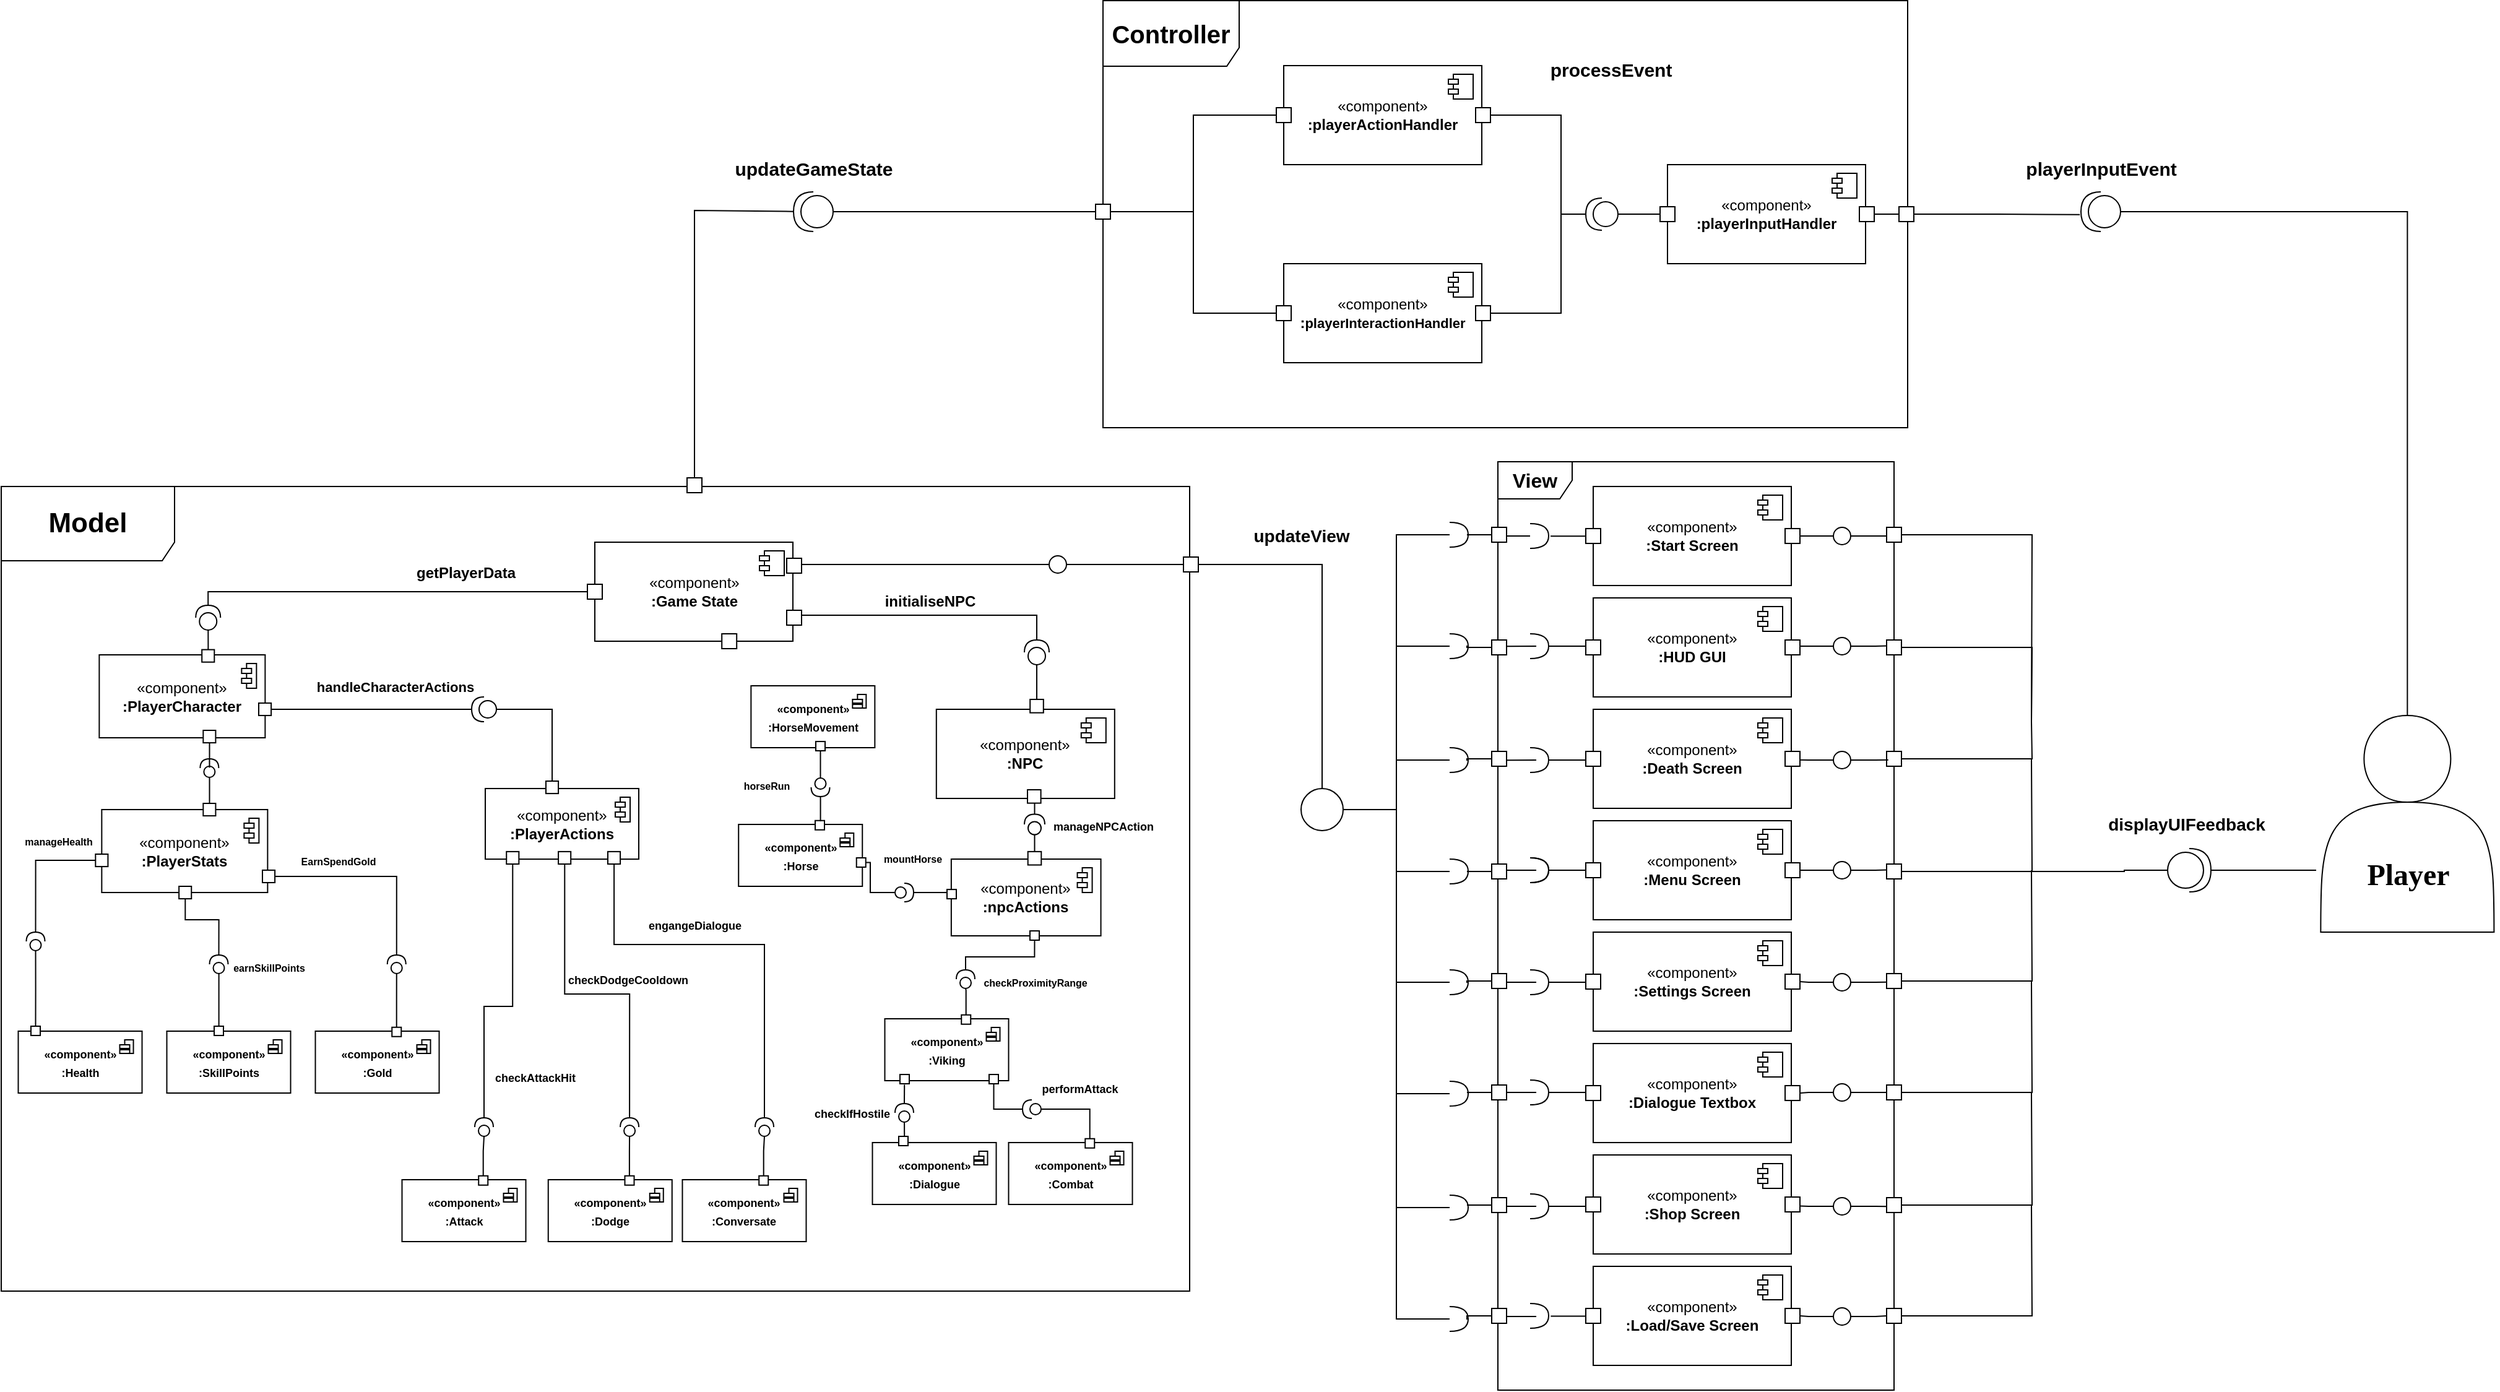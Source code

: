 <mxfile version="24.7.6">
  <diagram name="Page-1" id="siWEbojORk4NecV2sOhI">
    <mxGraphModel dx="3475" dy="2545" grid="1" gridSize="10" guides="1" tooltips="1" connect="1" arrows="1" fold="1" page="1" pageScale="1" pageWidth="850" pageHeight="1100" math="0" shadow="0">
      <root>
        <mxCell id="0" />
        <mxCell id="1" parent="0" />
        <mxCell id="3fPp0-dOjymZpEGMUhcJ-361" value="«component»&lt;br&gt;&lt;b&gt;:PlayerStats&lt;/b&gt;" style="html=1;dropTarget=0;whiteSpace=wrap;" vertex="1" parent="1">
          <mxGeometry x="-448.815" y="191" width="134.002" height="67" as="geometry" />
        </mxCell>
        <mxCell id="3fPp0-dOjymZpEGMUhcJ-362" value="" style="shape=module;jettyWidth=8;jettyHeight=4;" vertex="1" parent="3fPp0-dOjymZpEGMUhcJ-361">
          <mxGeometry x="1" width="12" height="20" relative="1" as="geometry">
            <mxPoint x="-19" y="7" as="offset" />
          </mxGeometry>
        </mxCell>
        <mxCell id="3fPp0-dOjymZpEGMUhcJ-19" value="&lt;b&gt;&lt;font style=&quot;font-size: 22px;&quot;&gt;Model&lt;/font&gt;&lt;/b&gt;" style="shape=umlFrame;whiteSpace=wrap;html=1;pointerEvents=0;width=140;height=60;" vertex="1" parent="1">
          <mxGeometry x="-530" y="-70" width="960" height="650" as="geometry" />
        </mxCell>
        <mxCell id="3fPp0-dOjymZpEGMUhcJ-20" value="&lt;b&gt;&lt;font style=&quot;font-size: 16px;&quot;&gt;View&lt;/font&gt;&lt;/b&gt;" style="shape=umlFrame;whiteSpace=wrap;html=1;pointerEvents=0;" vertex="1" parent="1">
          <mxGeometry x="679" y="-90" width="320" height="750" as="geometry" />
        </mxCell>
        <mxCell id="3fPp0-dOjymZpEGMUhcJ-322" style="edgeStyle=orthogonalEdgeStyle;rounded=0;orthogonalLoop=1;jettySize=auto;html=1;entryX=0;entryY=0.5;entryDx=0;entryDy=0;endArrow=none;endFill=0;exitX=1;exitY=0.5;exitDx=0;exitDy=0;exitPerimeter=0;" edge="1" parent="1" source="3fPp0-dOjymZpEGMUhcJ-38" target="3fPp0-dOjymZpEGMUhcJ-269">
          <mxGeometry relative="1" as="geometry">
            <Array as="points">
              <mxPoint x="-363" y="15" />
            </Array>
          </mxGeometry>
        </mxCell>
        <mxCell id="3fPp0-dOjymZpEGMUhcJ-58" value="" style="group" vertex="1" connectable="0" parent="1">
          <mxGeometry x="750" y="-70" width="173" height="80" as="geometry" />
        </mxCell>
        <mxCell id="3fPp0-dOjymZpEGMUhcJ-39" value="«component»&lt;br&gt;&lt;b&gt;:Start Screen&lt;/b&gt;" style="html=1;dropTarget=0;whiteSpace=wrap;" vertex="1" parent="3fPp0-dOjymZpEGMUhcJ-58">
          <mxGeometry x="6" width="160" height="80" as="geometry" />
        </mxCell>
        <mxCell id="3fPp0-dOjymZpEGMUhcJ-40" value="" style="shape=module;jettyWidth=8;jettyHeight=4;" vertex="1" parent="3fPp0-dOjymZpEGMUhcJ-39">
          <mxGeometry x="1" width="20" height="20" relative="1" as="geometry">
            <mxPoint x="-27" y="7" as="offset" />
          </mxGeometry>
        </mxCell>
        <mxCell id="3fPp0-dOjymZpEGMUhcJ-56" value="" style="whiteSpace=wrap;html=1;aspect=fixed;imageWidth=10;imageHeight=10;" vertex="1" parent="3fPp0-dOjymZpEGMUhcJ-58">
          <mxGeometry y="34" width="12" height="12" as="geometry" />
        </mxCell>
        <mxCell id="3fPp0-dOjymZpEGMUhcJ-57" value="" style="whiteSpace=wrap;html=1;aspect=fixed;imageWidth=10;imageHeight=10;" vertex="1" parent="3fPp0-dOjymZpEGMUhcJ-58">
          <mxGeometry x="161" y="34" width="12" height="12" as="geometry" />
        </mxCell>
        <mxCell id="3fPp0-dOjymZpEGMUhcJ-59" value="" style="group" vertex="1" connectable="0" parent="1">
          <mxGeometry x="750" y="20" width="173" height="80" as="geometry" />
        </mxCell>
        <mxCell id="3fPp0-dOjymZpEGMUhcJ-60" value="«component»&lt;br&gt;&lt;b&gt;:HUD GUI&lt;/b&gt;" style="html=1;dropTarget=0;whiteSpace=wrap;" vertex="1" parent="3fPp0-dOjymZpEGMUhcJ-59">
          <mxGeometry x="6" width="160" height="80" as="geometry" />
        </mxCell>
        <mxCell id="3fPp0-dOjymZpEGMUhcJ-61" value="" style="shape=module;jettyWidth=8;jettyHeight=4;" vertex="1" parent="3fPp0-dOjymZpEGMUhcJ-60">
          <mxGeometry x="1" width="20" height="20" relative="1" as="geometry">
            <mxPoint x="-27" y="7" as="offset" />
          </mxGeometry>
        </mxCell>
        <mxCell id="3fPp0-dOjymZpEGMUhcJ-62" value="" style="whiteSpace=wrap;html=1;aspect=fixed;imageWidth=10;imageHeight=10;" vertex="1" parent="3fPp0-dOjymZpEGMUhcJ-59">
          <mxGeometry y="34" width="12" height="12" as="geometry" />
        </mxCell>
        <mxCell id="3fPp0-dOjymZpEGMUhcJ-63" value="" style="whiteSpace=wrap;html=1;aspect=fixed;imageWidth=10;imageHeight=10;" vertex="1" parent="3fPp0-dOjymZpEGMUhcJ-59">
          <mxGeometry x="161" y="34" width="12" height="12" as="geometry" />
        </mxCell>
        <mxCell id="3fPp0-dOjymZpEGMUhcJ-64" value="" style="group" vertex="1" connectable="0" parent="1">
          <mxGeometry x="750" y="110" width="173" height="80" as="geometry" />
        </mxCell>
        <mxCell id="3fPp0-dOjymZpEGMUhcJ-65" value="«component»&lt;br&gt;&lt;b&gt;:Death Screen&lt;/b&gt;" style="html=1;dropTarget=0;whiteSpace=wrap;" vertex="1" parent="3fPp0-dOjymZpEGMUhcJ-64">
          <mxGeometry x="6" width="160" height="80" as="geometry" />
        </mxCell>
        <mxCell id="3fPp0-dOjymZpEGMUhcJ-66" value="" style="shape=module;jettyWidth=8;jettyHeight=4;" vertex="1" parent="3fPp0-dOjymZpEGMUhcJ-65">
          <mxGeometry x="1" width="20" height="20" relative="1" as="geometry">
            <mxPoint x="-27" y="7" as="offset" />
          </mxGeometry>
        </mxCell>
        <mxCell id="3fPp0-dOjymZpEGMUhcJ-67" value="" style="whiteSpace=wrap;html=1;aspect=fixed;imageWidth=10;imageHeight=10;" vertex="1" parent="3fPp0-dOjymZpEGMUhcJ-64">
          <mxGeometry y="34" width="12" height="12" as="geometry" />
        </mxCell>
        <mxCell id="3fPp0-dOjymZpEGMUhcJ-68" value="" style="whiteSpace=wrap;html=1;aspect=fixed;imageWidth=10;imageHeight=10;" vertex="1" parent="3fPp0-dOjymZpEGMUhcJ-64">
          <mxGeometry x="161" y="34" width="12" height="12" as="geometry" />
        </mxCell>
        <mxCell id="3fPp0-dOjymZpEGMUhcJ-69" value="" style="group" vertex="1" connectable="0" parent="1">
          <mxGeometry x="750" y="200" width="173" height="80" as="geometry" />
        </mxCell>
        <mxCell id="3fPp0-dOjymZpEGMUhcJ-70" value="«component»&lt;br&gt;&lt;b&gt;:Menu Screen&lt;/b&gt;" style="html=1;dropTarget=0;whiteSpace=wrap;" vertex="1" parent="3fPp0-dOjymZpEGMUhcJ-69">
          <mxGeometry x="6" width="160" height="80" as="geometry" />
        </mxCell>
        <mxCell id="3fPp0-dOjymZpEGMUhcJ-71" value="" style="shape=module;jettyWidth=8;jettyHeight=4;" vertex="1" parent="3fPp0-dOjymZpEGMUhcJ-70">
          <mxGeometry x="1" width="20" height="20" relative="1" as="geometry">
            <mxPoint x="-27" y="7" as="offset" />
          </mxGeometry>
        </mxCell>
        <mxCell id="3fPp0-dOjymZpEGMUhcJ-72" value="" style="whiteSpace=wrap;html=1;aspect=fixed;imageWidth=10;imageHeight=10;" vertex="1" parent="3fPp0-dOjymZpEGMUhcJ-69">
          <mxGeometry y="34" width="12" height="12" as="geometry" />
        </mxCell>
        <mxCell id="3fPp0-dOjymZpEGMUhcJ-73" value="" style="whiteSpace=wrap;html=1;aspect=fixed;imageWidth=10;imageHeight=10;" vertex="1" parent="3fPp0-dOjymZpEGMUhcJ-69">
          <mxGeometry x="161" y="34" width="12" height="12" as="geometry" />
        </mxCell>
        <mxCell id="3fPp0-dOjymZpEGMUhcJ-74" value="" style="group" vertex="1" connectable="0" parent="1">
          <mxGeometry x="750" y="290" width="173" height="80" as="geometry" />
        </mxCell>
        <mxCell id="3fPp0-dOjymZpEGMUhcJ-75" value="«component»&lt;br&gt;&lt;b&gt;:Settings Screen&lt;/b&gt;" style="html=1;dropTarget=0;whiteSpace=wrap;" vertex="1" parent="3fPp0-dOjymZpEGMUhcJ-74">
          <mxGeometry x="6" width="160" height="80" as="geometry" />
        </mxCell>
        <mxCell id="3fPp0-dOjymZpEGMUhcJ-76" value="" style="shape=module;jettyWidth=8;jettyHeight=4;" vertex="1" parent="3fPp0-dOjymZpEGMUhcJ-75">
          <mxGeometry x="1" width="20" height="20" relative="1" as="geometry">
            <mxPoint x="-27" y="7" as="offset" />
          </mxGeometry>
        </mxCell>
        <mxCell id="3fPp0-dOjymZpEGMUhcJ-77" value="" style="whiteSpace=wrap;html=1;aspect=fixed;imageWidth=10;imageHeight=10;" vertex="1" parent="3fPp0-dOjymZpEGMUhcJ-74">
          <mxGeometry y="34" width="12" height="12" as="geometry" />
        </mxCell>
        <mxCell id="3fPp0-dOjymZpEGMUhcJ-78" value="" style="whiteSpace=wrap;html=1;aspect=fixed;imageWidth=10;imageHeight=10;" vertex="1" parent="3fPp0-dOjymZpEGMUhcJ-74">
          <mxGeometry x="161" y="34" width="12" height="12" as="geometry" />
        </mxCell>
        <mxCell id="3fPp0-dOjymZpEGMUhcJ-79" value="" style="group" vertex="1" connectable="0" parent="1">
          <mxGeometry x="750" y="380" width="173" height="80" as="geometry" />
        </mxCell>
        <mxCell id="3fPp0-dOjymZpEGMUhcJ-80" value="«component»&lt;br&gt;&lt;b&gt;:Dialogue Textbox&lt;/b&gt;" style="html=1;dropTarget=0;whiteSpace=wrap;" vertex="1" parent="3fPp0-dOjymZpEGMUhcJ-79">
          <mxGeometry x="6" width="160" height="80" as="geometry" />
        </mxCell>
        <mxCell id="3fPp0-dOjymZpEGMUhcJ-81" value="" style="shape=module;jettyWidth=8;jettyHeight=4;" vertex="1" parent="3fPp0-dOjymZpEGMUhcJ-80">
          <mxGeometry x="1" width="20" height="20" relative="1" as="geometry">
            <mxPoint x="-27" y="7" as="offset" />
          </mxGeometry>
        </mxCell>
        <mxCell id="3fPp0-dOjymZpEGMUhcJ-82" value="" style="whiteSpace=wrap;html=1;aspect=fixed;imageWidth=10;imageHeight=10;" vertex="1" parent="3fPp0-dOjymZpEGMUhcJ-79">
          <mxGeometry y="34" width="12" height="12" as="geometry" />
        </mxCell>
        <mxCell id="3fPp0-dOjymZpEGMUhcJ-83" value="" style="whiteSpace=wrap;html=1;aspect=fixed;imageWidth=10;imageHeight=10;" vertex="1" parent="3fPp0-dOjymZpEGMUhcJ-79">
          <mxGeometry x="161" y="34" width="12" height="12" as="geometry" />
        </mxCell>
        <mxCell id="3fPp0-dOjymZpEGMUhcJ-84" value="" style="group" vertex="1" connectable="0" parent="1">
          <mxGeometry x="750" y="470" width="173" height="80" as="geometry" />
        </mxCell>
        <mxCell id="3fPp0-dOjymZpEGMUhcJ-85" value="«component»&lt;br&gt;&lt;b&gt;:Shop Screen&lt;/b&gt;" style="html=1;dropTarget=0;whiteSpace=wrap;" vertex="1" parent="3fPp0-dOjymZpEGMUhcJ-84">
          <mxGeometry x="6" width="160" height="80" as="geometry" />
        </mxCell>
        <mxCell id="3fPp0-dOjymZpEGMUhcJ-86" value="" style="shape=module;jettyWidth=8;jettyHeight=4;" vertex="1" parent="3fPp0-dOjymZpEGMUhcJ-85">
          <mxGeometry x="1" width="20" height="20" relative="1" as="geometry">
            <mxPoint x="-27" y="7" as="offset" />
          </mxGeometry>
        </mxCell>
        <mxCell id="3fPp0-dOjymZpEGMUhcJ-87" value="" style="whiteSpace=wrap;html=1;aspect=fixed;imageWidth=10;imageHeight=10;" vertex="1" parent="3fPp0-dOjymZpEGMUhcJ-84">
          <mxGeometry y="34" width="12" height="12" as="geometry" />
        </mxCell>
        <mxCell id="3fPp0-dOjymZpEGMUhcJ-88" value="" style="whiteSpace=wrap;html=1;aspect=fixed;imageWidth=10;imageHeight=10;" vertex="1" parent="3fPp0-dOjymZpEGMUhcJ-84">
          <mxGeometry x="161" y="34" width="12" height="12" as="geometry" />
        </mxCell>
        <mxCell id="3fPp0-dOjymZpEGMUhcJ-89" value="" style="group" vertex="1" connectable="0" parent="1">
          <mxGeometry x="750" y="560" width="173" height="80" as="geometry" />
        </mxCell>
        <mxCell id="3fPp0-dOjymZpEGMUhcJ-90" value="«component»&lt;br&gt;&lt;b&gt;:Load/Save Screen&lt;/b&gt;" style="html=1;dropTarget=0;whiteSpace=wrap;" vertex="1" parent="3fPp0-dOjymZpEGMUhcJ-89">
          <mxGeometry x="6" width="160" height="80" as="geometry" />
        </mxCell>
        <mxCell id="3fPp0-dOjymZpEGMUhcJ-91" value="" style="shape=module;jettyWidth=8;jettyHeight=4;" vertex="1" parent="3fPp0-dOjymZpEGMUhcJ-90">
          <mxGeometry x="1" width="20" height="20" relative="1" as="geometry">
            <mxPoint x="-27" y="7" as="offset" />
          </mxGeometry>
        </mxCell>
        <mxCell id="3fPp0-dOjymZpEGMUhcJ-92" value="" style="whiteSpace=wrap;html=1;aspect=fixed;imageWidth=10;imageHeight=10;" vertex="1" parent="3fPp0-dOjymZpEGMUhcJ-89">
          <mxGeometry y="34" width="12" height="12" as="geometry" />
        </mxCell>
        <mxCell id="3fPp0-dOjymZpEGMUhcJ-93" value="" style="whiteSpace=wrap;html=1;aspect=fixed;imageWidth=10;imageHeight=10;" vertex="1" parent="3fPp0-dOjymZpEGMUhcJ-89">
          <mxGeometry x="161" y="34" width="12" height="12" as="geometry" />
        </mxCell>
        <mxCell id="3fPp0-dOjymZpEGMUhcJ-145" style="edgeStyle=orthogonalEdgeStyle;rounded=0;orthogonalLoop=1;jettySize=auto;html=1;entryX=1;entryY=0.5;entryDx=0;entryDy=0;endArrow=none;endFill=0;" edge="1" parent="1" source="3fPp0-dOjymZpEGMUhcJ-243" target="3fPp0-dOjymZpEGMUhcJ-105">
          <mxGeometry relative="1" as="geometry">
            <mxPoint x="710" y="-30" as="sourcePoint" />
            <Array as="points">
              <mxPoint x="686" y="-30" />
            </Array>
          </mxGeometry>
        </mxCell>
        <mxCell id="3fPp0-dOjymZpEGMUhcJ-146" style="edgeStyle=orthogonalEdgeStyle;rounded=0;orthogonalLoop=1;jettySize=auto;html=1;entryX=0;entryY=0.5;entryDx=0;entryDy=0;endArrow=none;endFill=0;exitX=1.103;exitY=0.504;exitDx=0;exitDy=0;exitPerimeter=0;" edge="1" parent="1" source="3fPp0-dOjymZpEGMUhcJ-243" target="3fPp0-dOjymZpEGMUhcJ-56">
          <mxGeometry relative="1" as="geometry">
            <mxPoint x="724.0" y="-30" as="sourcePoint" />
          </mxGeometry>
        </mxCell>
        <mxCell id="3fPp0-dOjymZpEGMUhcJ-495" style="edgeStyle=orthogonalEdgeStyle;rounded=0;orthogonalLoop=1;jettySize=auto;html=1;endArrow=none;endFill=0;" edge="1" parent="1" source="3fPp0-dOjymZpEGMUhcJ-105" target="3fPp0-dOjymZpEGMUhcJ-487">
          <mxGeometry relative="1" as="geometry" />
        </mxCell>
        <mxCell id="3fPp0-dOjymZpEGMUhcJ-105" value="" style="whiteSpace=wrap;html=1;aspect=fixed;imageWidth=10;imageHeight=10;" vertex="1" parent="1">
          <mxGeometry x="674" y="-37" width="12" height="12" as="geometry" />
        </mxCell>
        <mxCell id="3fPp0-dOjymZpEGMUhcJ-106" value="" style="whiteSpace=wrap;html=1;aspect=fixed;imageWidth=10;imageHeight=10;" vertex="1" parent="1">
          <mxGeometry x="674" y="54" width="12" height="12" as="geometry" />
        </mxCell>
        <mxCell id="3fPp0-dOjymZpEGMUhcJ-107" value="" style="whiteSpace=wrap;html=1;aspect=fixed;imageWidth=10;imageHeight=10;" vertex="1" parent="1">
          <mxGeometry x="674" y="144" width="12" height="12" as="geometry" />
        </mxCell>
        <mxCell id="3fPp0-dOjymZpEGMUhcJ-498" style="edgeStyle=orthogonalEdgeStyle;rounded=0;orthogonalLoop=1;jettySize=auto;html=1;endArrow=none;endFill=0;" edge="1" parent="1" source="3fPp0-dOjymZpEGMUhcJ-108">
          <mxGeometry relative="1" as="geometry">
            <mxPoint x="660" y="241" as="targetPoint" />
          </mxGeometry>
        </mxCell>
        <mxCell id="3fPp0-dOjymZpEGMUhcJ-108" value="" style="whiteSpace=wrap;html=1;aspect=fixed;imageWidth=10;imageHeight=10;" vertex="1" parent="1">
          <mxGeometry x="674" y="235" width="12" height="12" as="geometry" />
        </mxCell>
        <mxCell id="3fPp0-dOjymZpEGMUhcJ-109" value="" style="whiteSpace=wrap;html=1;aspect=fixed;imageWidth=10;imageHeight=10;" vertex="1" parent="1">
          <mxGeometry x="674" y="323.5" width="12" height="12" as="geometry" />
        </mxCell>
        <mxCell id="3fPp0-dOjymZpEGMUhcJ-500" style="edgeStyle=orthogonalEdgeStyle;rounded=0;orthogonalLoop=1;jettySize=auto;html=1;endArrow=none;endFill=0;" edge="1" parent="1" source="3fPp0-dOjymZpEGMUhcJ-110">
          <mxGeometry relative="1" as="geometry">
            <mxPoint x="660" y="419.5" as="targetPoint" />
          </mxGeometry>
        </mxCell>
        <mxCell id="3fPp0-dOjymZpEGMUhcJ-110" value="" style="whiteSpace=wrap;html=1;aspect=fixed;imageWidth=10;imageHeight=10;" vertex="1" parent="1">
          <mxGeometry x="674" y="413.5" width="12" height="12" as="geometry" />
        </mxCell>
        <mxCell id="3fPp0-dOjymZpEGMUhcJ-501" style="edgeStyle=orthogonalEdgeStyle;rounded=0;orthogonalLoop=1;jettySize=auto;html=1;endArrow=none;endFill=0;" edge="1" parent="1" source="3fPp0-dOjymZpEGMUhcJ-111">
          <mxGeometry relative="1" as="geometry">
            <mxPoint x="660" y="510.5" as="targetPoint" />
          </mxGeometry>
        </mxCell>
        <mxCell id="3fPp0-dOjymZpEGMUhcJ-111" value="" style="whiteSpace=wrap;html=1;aspect=fixed;imageWidth=10;imageHeight=10;" vertex="1" parent="1">
          <mxGeometry x="674" y="504.5" width="12" height="12" as="geometry" />
        </mxCell>
        <mxCell id="3fPp0-dOjymZpEGMUhcJ-112" value="" style="whiteSpace=wrap;html=1;aspect=fixed;imageWidth=10;imageHeight=10;" vertex="1" parent="1">
          <mxGeometry x="674" y="594" width="12" height="12" as="geometry" />
        </mxCell>
        <mxCell id="3fPp0-dOjymZpEGMUhcJ-195" style="edgeStyle=orthogonalEdgeStyle;rounded=0;orthogonalLoop=1;jettySize=auto;html=1;endArrow=none;endFill=0;" edge="1" parent="1" source="3fPp0-dOjymZpEGMUhcJ-113">
          <mxGeometry relative="1" as="geometry">
            <mxPoint x="1110" y="120" as="targetPoint" />
          </mxGeometry>
        </mxCell>
        <mxCell id="3fPp0-dOjymZpEGMUhcJ-113" value="" style="whiteSpace=wrap;html=1;aspect=fixed;imageWidth=10;imageHeight=10;" vertex="1" parent="1">
          <mxGeometry x="993" y="-37" width="12" height="12" as="geometry" />
        </mxCell>
        <mxCell id="3fPp0-dOjymZpEGMUhcJ-196" style="edgeStyle=orthogonalEdgeStyle;rounded=0;orthogonalLoop=1;jettySize=auto;html=1;endArrow=none;endFill=0;" edge="1" parent="1" source="3fPp0-dOjymZpEGMUhcJ-114">
          <mxGeometry relative="1" as="geometry">
            <mxPoint x="1110" y="120" as="targetPoint" />
          </mxGeometry>
        </mxCell>
        <mxCell id="3fPp0-dOjymZpEGMUhcJ-114" value="" style="whiteSpace=wrap;html=1;aspect=fixed;imageWidth=10;imageHeight=10;" vertex="1" parent="1">
          <mxGeometry x="993" y="54" width="12" height="12" as="geometry" />
        </mxCell>
        <mxCell id="3fPp0-dOjymZpEGMUhcJ-197" style="edgeStyle=orthogonalEdgeStyle;rounded=0;orthogonalLoop=1;jettySize=auto;html=1;endArrow=none;endFill=0;" edge="1" parent="1" source="3fPp0-dOjymZpEGMUhcJ-115">
          <mxGeometry relative="1" as="geometry">
            <mxPoint x="1110" y="120" as="targetPoint" />
          </mxGeometry>
        </mxCell>
        <mxCell id="3fPp0-dOjymZpEGMUhcJ-115" value="" style="whiteSpace=wrap;html=1;aspect=fixed;imageWidth=10;imageHeight=10;" vertex="1" parent="1">
          <mxGeometry x="993" y="144" width="12" height="12" as="geometry" />
        </mxCell>
        <mxCell id="3fPp0-dOjymZpEGMUhcJ-198" style="edgeStyle=orthogonalEdgeStyle;rounded=0;orthogonalLoop=1;jettySize=auto;html=1;endArrow=none;endFill=0;" edge="1" parent="1" source="3fPp0-dOjymZpEGMUhcJ-116">
          <mxGeometry relative="1" as="geometry">
            <mxPoint x="1110" y="150" as="targetPoint" />
          </mxGeometry>
        </mxCell>
        <mxCell id="3fPp0-dOjymZpEGMUhcJ-116" value="" style="whiteSpace=wrap;html=1;aspect=fixed;imageWidth=10;imageHeight=10;" vertex="1" parent="1">
          <mxGeometry x="993" y="235" width="12" height="12" as="geometry" />
        </mxCell>
        <mxCell id="3fPp0-dOjymZpEGMUhcJ-199" style="edgeStyle=orthogonalEdgeStyle;rounded=0;orthogonalLoop=1;jettySize=auto;html=1;exitX=1;exitY=0.5;exitDx=0;exitDy=0;endArrow=none;endFill=0;" edge="1" parent="1" source="3fPp0-dOjymZpEGMUhcJ-117">
          <mxGeometry relative="1" as="geometry">
            <mxPoint x="1110" y="240" as="targetPoint" />
          </mxGeometry>
        </mxCell>
        <mxCell id="3fPp0-dOjymZpEGMUhcJ-117" value="" style="whiteSpace=wrap;html=1;aspect=fixed;imageWidth=10;imageHeight=10;" vertex="1" parent="1">
          <mxGeometry x="993" y="323.5" width="12" height="12" as="geometry" />
        </mxCell>
        <mxCell id="3fPp0-dOjymZpEGMUhcJ-200" style="edgeStyle=orthogonalEdgeStyle;rounded=0;orthogonalLoop=1;jettySize=auto;html=1;endArrow=none;endFill=0;" edge="1" parent="1" source="3fPp0-dOjymZpEGMUhcJ-118">
          <mxGeometry relative="1" as="geometry">
            <mxPoint x="1110" y="330" as="targetPoint" />
          </mxGeometry>
        </mxCell>
        <mxCell id="3fPp0-dOjymZpEGMUhcJ-118" value="" style="whiteSpace=wrap;html=1;aspect=fixed;imageWidth=10;imageHeight=10;" vertex="1" parent="1">
          <mxGeometry x="993" y="413.5" width="12" height="12" as="geometry" />
        </mxCell>
        <mxCell id="3fPp0-dOjymZpEGMUhcJ-201" style="edgeStyle=orthogonalEdgeStyle;rounded=0;orthogonalLoop=1;jettySize=auto;html=1;endArrow=none;endFill=0;" edge="1" parent="1" source="3fPp0-dOjymZpEGMUhcJ-119">
          <mxGeometry relative="1" as="geometry">
            <mxPoint x="1110" y="420" as="targetPoint" />
          </mxGeometry>
        </mxCell>
        <mxCell id="3fPp0-dOjymZpEGMUhcJ-119" value="" style="whiteSpace=wrap;html=1;aspect=fixed;imageWidth=10;imageHeight=10;" vertex="1" parent="1">
          <mxGeometry x="993" y="504.5" width="12" height="12" as="geometry" />
        </mxCell>
        <mxCell id="3fPp0-dOjymZpEGMUhcJ-202" style="edgeStyle=orthogonalEdgeStyle;rounded=0;orthogonalLoop=1;jettySize=auto;html=1;endArrow=none;endFill=0;" edge="1" parent="1" source="3fPp0-dOjymZpEGMUhcJ-120">
          <mxGeometry relative="1" as="geometry">
            <mxPoint x="1110" y="510" as="targetPoint" />
          </mxGeometry>
        </mxCell>
        <mxCell id="3fPp0-dOjymZpEGMUhcJ-120" value="" style="whiteSpace=wrap;html=1;aspect=fixed;imageWidth=10;imageHeight=10;" vertex="1" parent="1">
          <mxGeometry x="993" y="594" width="12" height="12" as="geometry" />
        </mxCell>
        <mxCell id="3fPp0-dOjymZpEGMUhcJ-147" style="edgeStyle=orthogonalEdgeStyle;rounded=0;orthogonalLoop=1;jettySize=auto;html=1;entryX=0.006;entryY=0.425;entryDx=0;entryDy=0;endArrow=none;endFill=0;entryPerimeter=0;exitX=1;exitY=0.5;exitDx=0;exitDy=0;exitPerimeter=0;" edge="1" parent="1" source="3fPp0-dOjymZpEGMUhcJ-244" target="3fPp0-dOjymZpEGMUhcJ-62">
          <mxGeometry relative="1" as="geometry">
            <mxPoint x="724.0" y="59.053" as="sourcePoint" />
          </mxGeometry>
        </mxCell>
        <mxCell id="3fPp0-dOjymZpEGMUhcJ-148" style="edgeStyle=orthogonalEdgeStyle;rounded=0;orthogonalLoop=1;jettySize=auto;html=1;entryX=1;entryY=0.5;entryDx=0;entryDy=0;endArrow=none;endFill=0;" edge="1" parent="1" target="3fPp0-dOjymZpEGMUhcJ-106">
          <mxGeometry relative="1" as="geometry">
            <mxPoint x="710.0" y="59.053" as="sourcePoint" />
          </mxGeometry>
        </mxCell>
        <mxCell id="3fPp0-dOjymZpEGMUhcJ-165" style="edgeStyle=orthogonalEdgeStyle;rounded=0;orthogonalLoop=1;jettySize=auto;html=1;entryX=1;entryY=0.5;entryDx=0;entryDy=0;endArrow=none;endFill=0;" edge="1" parent="1" source="3fPp0-dOjymZpEGMUhcJ-130" target="3fPp0-dOjymZpEGMUhcJ-57">
          <mxGeometry relative="1" as="geometry" />
        </mxCell>
        <mxCell id="3fPp0-dOjymZpEGMUhcJ-166" style="edgeStyle=orthogonalEdgeStyle;rounded=0;orthogonalLoop=1;jettySize=auto;html=1;entryX=0;entryY=0.583;entryDx=0;entryDy=0;endArrow=none;endFill=0;entryPerimeter=0;" edge="1" parent="1" source="3fPp0-dOjymZpEGMUhcJ-130" target="3fPp0-dOjymZpEGMUhcJ-113">
          <mxGeometry relative="1" as="geometry" />
        </mxCell>
        <mxCell id="3fPp0-dOjymZpEGMUhcJ-130" value="" style="ellipse;whiteSpace=wrap;html=1;aspect=fixed;" vertex="1" parent="1">
          <mxGeometry x="950" y="-37" width="14" height="14" as="geometry" />
        </mxCell>
        <mxCell id="3fPp0-dOjymZpEGMUhcJ-167" style="edgeStyle=orthogonalEdgeStyle;rounded=0;orthogonalLoop=1;jettySize=auto;html=1;entryX=0.969;entryY=0.42;entryDx=0;entryDy=0;endArrow=none;endFill=0;entryPerimeter=0;" edge="1" parent="1" source="3fPp0-dOjymZpEGMUhcJ-131" target="3fPp0-dOjymZpEGMUhcJ-63">
          <mxGeometry relative="1" as="geometry" />
        </mxCell>
        <mxCell id="3fPp0-dOjymZpEGMUhcJ-168" style="edgeStyle=orthogonalEdgeStyle;rounded=0;orthogonalLoop=1;jettySize=auto;html=1;endArrow=none;endFill=0;entryX=0.012;entryY=0.401;entryDx=0;entryDy=0;entryPerimeter=0;" edge="1" parent="1" source="3fPp0-dOjymZpEGMUhcJ-131" target="3fPp0-dOjymZpEGMUhcJ-114">
          <mxGeometry relative="1" as="geometry">
            <mxPoint x="990" y="59" as="targetPoint" />
          </mxGeometry>
        </mxCell>
        <mxCell id="3fPp0-dOjymZpEGMUhcJ-131" value="" style="ellipse;whiteSpace=wrap;html=1;aspect=fixed;" vertex="1" parent="1">
          <mxGeometry x="950" y="52" width="14" height="14" as="geometry" />
        </mxCell>
        <mxCell id="3fPp0-dOjymZpEGMUhcJ-149" style="edgeStyle=orthogonalEdgeStyle;rounded=0;orthogonalLoop=1;jettySize=auto;html=1;entryX=1;entryY=0.609;entryDx=0;entryDy=0;endArrow=none;endFill=0;entryPerimeter=0;" edge="1" parent="1" target="3fPp0-dOjymZpEGMUhcJ-107">
          <mxGeometry relative="1" as="geometry">
            <mxPoint x="710.0" y="151.053" as="sourcePoint" />
          </mxGeometry>
        </mxCell>
        <mxCell id="3fPp0-dOjymZpEGMUhcJ-150" style="edgeStyle=orthogonalEdgeStyle;rounded=0;orthogonalLoop=1;jettySize=auto;html=1;entryX=-0.012;entryY=0.584;entryDx=0;entryDy=0;endArrow=none;endFill=0;entryPerimeter=0;exitX=1;exitY=0.5;exitDx=0;exitDy=0;exitPerimeter=0;" edge="1" parent="1" source="3fPp0-dOjymZpEGMUhcJ-245" target="3fPp0-dOjymZpEGMUhcJ-67">
          <mxGeometry relative="1" as="geometry">
            <mxPoint x="724.0" y="151.053" as="sourcePoint" />
          </mxGeometry>
        </mxCell>
        <mxCell id="3fPp0-dOjymZpEGMUhcJ-151" style="edgeStyle=orthogonalEdgeStyle;rounded=0;orthogonalLoop=1;jettySize=auto;html=1;endArrow=none;endFill=0;entryX=0.994;entryY=0.405;entryDx=0;entryDy=0;entryPerimeter=0;" edge="1" parent="1" target="3fPp0-dOjymZpEGMUhcJ-108">
          <mxGeometry relative="1" as="geometry">
            <mxPoint x="710" y="240" as="sourcePoint" />
          </mxGeometry>
        </mxCell>
        <mxCell id="3fPp0-dOjymZpEGMUhcJ-152" style="edgeStyle=orthogonalEdgeStyle;rounded=0;orthogonalLoop=1;jettySize=auto;html=1;entryX=0;entryY=0.5;entryDx=0;entryDy=0;endArrow=none;endFill=0;exitX=1;exitY=0.5;exitDx=0;exitDy=0;exitPerimeter=0;" edge="1" parent="1" source="3fPp0-dOjymZpEGMUhcJ-249" target="3fPp0-dOjymZpEGMUhcJ-72">
          <mxGeometry relative="1" as="geometry">
            <mxPoint x="724.0" y="240" as="sourcePoint" />
          </mxGeometry>
        </mxCell>
        <mxCell id="3fPp0-dOjymZpEGMUhcJ-169" style="edgeStyle=orthogonalEdgeStyle;rounded=0;orthogonalLoop=1;jettySize=auto;html=1;entryX=0.969;entryY=0.568;entryDx=0;entryDy=0;endArrow=none;endFill=0;entryPerimeter=0;" edge="1" parent="1" source="3fPp0-dOjymZpEGMUhcJ-134" target="3fPp0-dOjymZpEGMUhcJ-68">
          <mxGeometry relative="1" as="geometry" />
        </mxCell>
        <mxCell id="3fPp0-dOjymZpEGMUhcJ-134" value="" style="ellipse;whiteSpace=wrap;html=1;aspect=fixed;" vertex="1" parent="1">
          <mxGeometry x="950" y="144" width="14" height="14" as="geometry" />
        </mxCell>
        <mxCell id="3fPp0-dOjymZpEGMUhcJ-172" style="edgeStyle=orthogonalEdgeStyle;rounded=0;orthogonalLoop=1;jettySize=auto;html=1;entryX=1;entryY=0.5;entryDx=0;entryDy=0;endArrow=none;endFill=0;" edge="1" parent="1" source="3fPp0-dOjymZpEGMUhcJ-135" target="3fPp0-dOjymZpEGMUhcJ-73">
          <mxGeometry relative="1" as="geometry" />
        </mxCell>
        <mxCell id="3fPp0-dOjymZpEGMUhcJ-135" value="" style="ellipse;whiteSpace=wrap;html=1;aspect=fixed;" vertex="1" parent="1">
          <mxGeometry x="950" y="233" width="14" height="14" as="geometry" />
        </mxCell>
        <mxCell id="3fPp0-dOjymZpEGMUhcJ-154" style="edgeStyle=orthogonalEdgeStyle;rounded=0;orthogonalLoop=1;jettySize=auto;html=1;entryX=0.963;entryY=0.615;entryDx=0;entryDy=0;endArrow=none;endFill=0;entryPerimeter=0;" edge="1" parent="1" target="3fPp0-dOjymZpEGMUhcJ-109">
          <mxGeometry relative="1" as="geometry">
            <mxPoint x="710.0" y="330.526" as="sourcePoint" />
          </mxGeometry>
        </mxCell>
        <mxCell id="3fPp0-dOjymZpEGMUhcJ-155" style="edgeStyle=orthogonalEdgeStyle;rounded=0;orthogonalLoop=1;jettySize=auto;html=1;entryX=0;entryY=0.5;entryDx=0;entryDy=0;endArrow=none;endFill=0;exitX=1;exitY=0.5;exitDx=0;exitDy=0;exitPerimeter=0;" edge="1" parent="1" source="3fPp0-dOjymZpEGMUhcJ-250" target="3fPp0-dOjymZpEGMUhcJ-77">
          <mxGeometry relative="1" as="geometry">
            <mxPoint x="724.0" y="330.526" as="sourcePoint" />
          </mxGeometry>
        </mxCell>
        <mxCell id="3fPp0-dOjymZpEGMUhcJ-156" style="edgeStyle=orthogonalEdgeStyle;rounded=0;orthogonalLoop=1;jettySize=auto;html=1;entryX=1;entryY=0.5;entryDx=0;entryDy=0;endArrow=none;endFill=0;" edge="1" parent="1" target="3fPp0-dOjymZpEGMUhcJ-110">
          <mxGeometry relative="1" as="geometry">
            <mxPoint x="710.0" y="419.474" as="sourcePoint" />
          </mxGeometry>
        </mxCell>
        <mxCell id="3fPp0-dOjymZpEGMUhcJ-157" style="edgeStyle=orthogonalEdgeStyle;rounded=0;orthogonalLoop=1;jettySize=auto;html=1;entryX=0;entryY=0.5;entryDx=0;entryDy=0;endArrow=none;endFill=0;exitX=1;exitY=0.5;exitDx=0;exitDy=0;exitPerimeter=0;" edge="1" parent="1" source="3fPp0-dOjymZpEGMUhcJ-251" target="3fPp0-dOjymZpEGMUhcJ-82">
          <mxGeometry relative="1" as="geometry">
            <mxPoint x="724.0" y="419.474" as="sourcePoint" />
          </mxGeometry>
        </mxCell>
        <mxCell id="3fPp0-dOjymZpEGMUhcJ-174" style="edgeStyle=orthogonalEdgeStyle;rounded=0;orthogonalLoop=1;jettySize=auto;html=1;entryX=1;entryY=0.5;entryDx=0;entryDy=0;endArrow=none;endFill=0;" edge="1" parent="1" source="3fPp0-dOjymZpEGMUhcJ-139" target="3fPp0-dOjymZpEGMUhcJ-78">
          <mxGeometry relative="1" as="geometry" />
        </mxCell>
        <mxCell id="3fPp0-dOjymZpEGMUhcJ-175" style="edgeStyle=orthogonalEdgeStyle;rounded=0;orthogonalLoop=1;jettySize=auto;html=1;entryX=-0.025;entryY=0.573;entryDx=0;entryDy=0;endArrow=none;endFill=0;entryPerimeter=0;" edge="1" parent="1" source="3fPp0-dOjymZpEGMUhcJ-139" target="3fPp0-dOjymZpEGMUhcJ-117">
          <mxGeometry relative="1" as="geometry" />
        </mxCell>
        <mxCell id="3fPp0-dOjymZpEGMUhcJ-139" value="" style="ellipse;whiteSpace=wrap;html=1;aspect=fixed;" vertex="1" parent="1">
          <mxGeometry x="950" y="323.5" width="14" height="14" as="geometry" />
        </mxCell>
        <mxCell id="3fPp0-dOjymZpEGMUhcJ-176" style="edgeStyle=orthogonalEdgeStyle;rounded=0;orthogonalLoop=1;jettySize=auto;html=1;entryX=1;entryY=0.5;entryDx=0;entryDy=0;endArrow=none;endFill=0;" edge="1" parent="1" source="3fPp0-dOjymZpEGMUhcJ-140" target="3fPp0-dOjymZpEGMUhcJ-83">
          <mxGeometry relative="1" as="geometry" />
        </mxCell>
        <mxCell id="3fPp0-dOjymZpEGMUhcJ-177" style="edgeStyle=orthogonalEdgeStyle;rounded=0;orthogonalLoop=1;jettySize=auto;html=1;entryX=0;entryY=0.5;entryDx=0;entryDy=0;endArrow=none;endFill=0;" edge="1" parent="1" source="3fPp0-dOjymZpEGMUhcJ-140" target="3fPp0-dOjymZpEGMUhcJ-118">
          <mxGeometry relative="1" as="geometry" />
        </mxCell>
        <mxCell id="3fPp0-dOjymZpEGMUhcJ-140" value="" style="ellipse;whiteSpace=wrap;html=1;aspect=fixed;" vertex="1" parent="1">
          <mxGeometry x="950" y="412.5" width="14" height="14" as="geometry" />
        </mxCell>
        <mxCell id="3fPp0-dOjymZpEGMUhcJ-158" style="edgeStyle=orthogonalEdgeStyle;rounded=0;orthogonalLoop=1;jettySize=auto;html=1;entryX=0.994;entryY=0.576;entryDx=0;entryDy=0;endArrow=none;endFill=0;entryPerimeter=0;" edge="1" parent="1" target="3fPp0-dOjymZpEGMUhcJ-111">
          <mxGeometry relative="1" as="geometry">
            <mxPoint x="710.0" y="511.474" as="sourcePoint" />
          </mxGeometry>
        </mxCell>
        <mxCell id="3fPp0-dOjymZpEGMUhcJ-162" style="edgeStyle=orthogonalEdgeStyle;rounded=0;orthogonalLoop=1;jettySize=auto;html=1;entryX=-0.006;entryY=0.636;entryDx=0;entryDy=0;endArrow=none;endFill=0;entryPerimeter=0;exitX=1;exitY=0.5;exitDx=0;exitDy=0;exitPerimeter=0;" edge="1" parent="1" source="3fPp0-dOjymZpEGMUhcJ-252" target="3fPp0-dOjymZpEGMUhcJ-87">
          <mxGeometry relative="1" as="geometry">
            <mxPoint x="724.0" y="511.474" as="sourcePoint" />
          </mxGeometry>
        </mxCell>
        <mxCell id="3fPp0-dOjymZpEGMUhcJ-164" style="edgeStyle=orthogonalEdgeStyle;rounded=0;orthogonalLoop=1;jettySize=auto;html=1;entryX=0;entryY=0.5;entryDx=0;entryDy=0;endArrow=none;endFill=0;exitX=1.113;exitY=0.512;exitDx=0;exitDy=0;exitPerimeter=0;" edge="1" parent="1" source="3fPp0-dOjymZpEGMUhcJ-253" target="3fPp0-dOjymZpEGMUhcJ-92">
          <mxGeometry relative="1" as="geometry">
            <mxPoint x="724.0" y="600.526" as="sourcePoint" />
          </mxGeometry>
        </mxCell>
        <mxCell id="3fPp0-dOjymZpEGMUhcJ-143" value="" style="ellipse;whiteSpace=wrap;html=1;aspect=fixed;" vertex="1" parent="1">
          <mxGeometry x="950" y="504.5" width="14" height="14" as="geometry" />
        </mxCell>
        <mxCell id="3fPp0-dOjymZpEGMUhcJ-182" style="edgeStyle=orthogonalEdgeStyle;rounded=0;orthogonalLoop=1;jettySize=auto;html=1;entryX=0;entryY=0.5;entryDx=0;entryDy=0;endArrow=none;endFill=0;" edge="1" parent="1" source="3fPp0-dOjymZpEGMUhcJ-144" target="3fPp0-dOjymZpEGMUhcJ-120">
          <mxGeometry relative="1" as="geometry" />
        </mxCell>
        <mxCell id="3fPp0-dOjymZpEGMUhcJ-144" value="" style="ellipse;whiteSpace=wrap;html=1;aspect=fixed;" vertex="1" parent="1">
          <mxGeometry x="950" y="593.5" width="14" height="14" as="geometry" />
        </mxCell>
        <mxCell id="3fPp0-dOjymZpEGMUhcJ-163" style="edgeStyle=orthogonalEdgeStyle;rounded=0;orthogonalLoop=1;jettySize=auto;html=1;endArrow=none;endFill=0;entryX=1;entryY=0.5;entryDx=0;entryDy=0;" edge="1" parent="1" target="3fPp0-dOjymZpEGMUhcJ-112">
          <mxGeometry relative="1" as="geometry">
            <mxPoint x="710.0" y="600.526" as="sourcePoint" />
            <mxPoint x="690" y="600" as="targetPoint" />
          </mxGeometry>
        </mxCell>
        <mxCell id="3fPp0-dOjymZpEGMUhcJ-171" style="edgeStyle=orthogonalEdgeStyle;rounded=0;orthogonalLoop=1;jettySize=auto;html=1;entryX=0.114;entryY=0.571;entryDx=0;entryDy=0;entryPerimeter=0;endArrow=none;endFill=0;" edge="1" parent="1" source="3fPp0-dOjymZpEGMUhcJ-134" target="3fPp0-dOjymZpEGMUhcJ-115">
          <mxGeometry relative="1" as="geometry" />
        </mxCell>
        <mxCell id="3fPp0-dOjymZpEGMUhcJ-173" style="edgeStyle=orthogonalEdgeStyle;rounded=0;orthogonalLoop=1;jettySize=auto;html=1;entryX=-0.014;entryY=0.401;entryDx=0;entryDy=0;entryPerimeter=0;endArrow=none;endFill=0;" edge="1" parent="1" source="3fPp0-dOjymZpEGMUhcJ-135" target="3fPp0-dOjymZpEGMUhcJ-116">
          <mxGeometry relative="1" as="geometry" />
        </mxCell>
        <mxCell id="3fPp0-dOjymZpEGMUhcJ-178" style="edgeStyle=orthogonalEdgeStyle;rounded=0;orthogonalLoop=1;jettySize=auto;html=1;entryX=1.012;entryY=0.605;entryDx=0;entryDy=0;entryPerimeter=0;endArrow=none;endFill=0;" edge="1" parent="1" source="3fPp0-dOjymZpEGMUhcJ-143" target="3fPp0-dOjymZpEGMUhcJ-88">
          <mxGeometry relative="1" as="geometry" />
        </mxCell>
        <mxCell id="3fPp0-dOjymZpEGMUhcJ-180" style="edgeStyle=orthogonalEdgeStyle;rounded=0;orthogonalLoop=1;jettySize=auto;html=1;entryX=0.029;entryY=0.598;entryDx=0;entryDy=0;entryPerimeter=0;endArrow=none;endFill=0;" edge="1" parent="1" source="3fPp0-dOjymZpEGMUhcJ-143" target="3fPp0-dOjymZpEGMUhcJ-119">
          <mxGeometry relative="1" as="geometry" />
        </mxCell>
        <mxCell id="3fPp0-dOjymZpEGMUhcJ-181" style="edgeStyle=orthogonalEdgeStyle;rounded=0;orthogonalLoop=1;jettySize=auto;html=1;entryX=1;entryY=0.5;entryDx=0;entryDy=0;endArrow=none;endFill=0;" edge="1" parent="1" source="3fPp0-dOjymZpEGMUhcJ-144" target="3fPp0-dOjymZpEGMUhcJ-93">
          <mxGeometry relative="1" as="geometry" />
        </mxCell>
        <mxCell id="3fPp0-dOjymZpEGMUhcJ-183" value="" style="shape=providedRequiredInterface;html=1;verticalLabelPosition=bottom;sketch=0;rotation=0;" vertex="1" parent="1">
          <mxGeometry x="1220" y="222.5" width="35" height="35" as="geometry" />
        </mxCell>
        <mxCell id="3fPp0-dOjymZpEGMUhcJ-187" value="" style="group" vertex="1" connectable="0" parent="1">
          <mxGeometry x="1340" y="115" width="147.37" height="175" as="geometry" />
        </mxCell>
        <mxCell id="3fPp0-dOjymZpEGMUhcJ-22" value="" style="shape=actor;whiteSpace=wrap;html=1;" vertex="1" parent="3fPp0-dOjymZpEGMUhcJ-187">
          <mxGeometry x="3.684" width="140.001" height="175" as="geometry" />
        </mxCell>
        <mxCell id="3fPp0-dOjymZpEGMUhcJ-184" value="&lt;font face=&quot;Tahoma&quot; style=&quot;font-size: 24px;&quot;&gt;Player&lt;/font&gt;" style="text;align=center;fontStyle=1;verticalAlign=middle;spacingLeft=3;spacingRight=3;strokeColor=none;rotatable=0;points=[[0,0.5],[1,0.5]];portConstraint=eastwest;html=1;" vertex="1" parent="3fPp0-dOjymZpEGMUhcJ-187">
          <mxGeometry y="105" width="147.37" height="47.895" as="geometry" />
        </mxCell>
        <mxCell id="3fPp0-dOjymZpEGMUhcJ-192" value="" style="shape=providedRequiredInterface;html=1;verticalLabelPosition=bottom;sketch=0;rotation=-180;" vertex="1" parent="1">
          <mxGeometry x="1150" y="-308" width="32" height="32" as="geometry" />
        </mxCell>
        <mxCell id="3fPp0-dOjymZpEGMUhcJ-193" style="edgeStyle=orthogonalEdgeStyle;rounded=0;orthogonalLoop=1;jettySize=auto;html=1;exitX=0.5;exitY=0;exitDx=0;exitDy=0;endArrow=none;endFill=0;entryX=0;entryY=0.5;entryDx=0;entryDy=0;entryPerimeter=0;" edge="1" parent="1" source="3fPp0-dOjymZpEGMUhcJ-22" target="3fPp0-dOjymZpEGMUhcJ-192">
          <mxGeometry relative="1" as="geometry">
            <mxPoint x="1237.68" y="-37" as="sourcePoint" />
            <mxPoint x="1170" y="-321" as="targetPoint" />
            <Array as="points">
              <mxPoint x="1414" y="-292" />
            </Array>
          </mxGeometry>
        </mxCell>
        <mxCell id="3fPp0-dOjymZpEGMUhcJ-203" value="" style="line;strokeWidth=1;fillColor=none;align=left;verticalAlign=middle;spacingTop=-1;spacingLeft=3;spacingRight=3;rotatable=0;labelPosition=right;points=[];portConstraint=eastwest;strokeColor=inherit;" vertex="1" parent="1">
          <mxGeometry x="1110" y="237" width="40" height="8" as="geometry" />
        </mxCell>
        <mxCell id="3fPp0-dOjymZpEGMUhcJ-205" style="edgeStyle=orthogonalEdgeStyle;rounded=0;orthogonalLoop=1;jettySize=auto;html=1;entryX=1;entryY=0.5;entryDx=0;entryDy=0;entryPerimeter=0;endArrow=none;endFill=0;" edge="1" parent="1" source="3fPp0-dOjymZpEGMUhcJ-184" target="3fPp0-dOjymZpEGMUhcJ-183">
          <mxGeometry relative="1" as="geometry">
            <Array as="points">
              <mxPoint x="1320" y="240" />
              <mxPoint x="1320" y="240" />
            </Array>
          </mxGeometry>
        </mxCell>
        <mxCell id="3fPp0-dOjymZpEGMUhcJ-206" style="edgeStyle=orthogonalEdgeStyle;rounded=0;orthogonalLoop=1;jettySize=auto;html=1;entryX=0;entryY=0.5;entryDx=0;entryDy=0;entryPerimeter=0;endArrow=none;endFill=0;" edge="1" parent="1" source="3fPp0-dOjymZpEGMUhcJ-203" target="3fPp0-dOjymZpEGMUhcJ-183">
          <mxGeometry relative="1" as="geometry" />
        </mxCell>
        <mxCell id="3fPp0-dOjymZpEGMUhcJ-208" value="&lt;font style=&quot;font-size: 14px;&quot;&gt;displayUIFeedback&lt;/font&gt;" style="text;align=center;fontStyle=1;verticalAlign=middle;spacingLeft=3;spacingRight=3;strokeColor=none;rotatable=0;points=[[0,0.5],[1,0.5]];portConstraint=eastwest;html=1;" vertex="1" parent="1">
          <mxGeometry x="1195" y="190" width="80" height="26" as="geometry" />
        </mxCell>
        <mxCell id="3fPp0-dOjymZpEGMUhcJ-209" value="&lt;span style=&quot;font-size: 15px;&quot;&gt;playerInputEvent&lt;/span&gt;" style="text;align=center;fontStyle=1;verticalAlign=middle;spacingLeft=3;spacingRight=3;strokeColor=none;rotatable=0;points=[[0,0.5],[1,0.5]];portConstraint=eastwest;html=1;fontSize=15;" vertex="1" parent="1">
          <mxGeometry x="1126" y="-340" width="80" height="26" as="geometry" />
        </mxCell>
        <mxCell id="3fPp0-dOjymZpEGMUhcJ-220" value="" style="group" vertex="1" connectable="0" parent="1">
          <mxGeometry x="500" y="-410" width="173" height="80" as="geometry" />
        </mxCell>
        <mxCell id="3fPp0-dOjymZpEGMUhcJ-222" value="«component»&lt;br&gt;&lt;b&gt;:playerActionHandler&lt;/b&gt;" style="html=1;dropTarget=0;whiteSpace=wrap;" vertex="1" parent="3fPp0-dOjymZpEGMUhcJ-220">
          <mxGeometry x="6" width="160" height="80" as="geometry" />
        </mxCell>
        <mxCell id="3fPp0-dOjymZpEGMUhcJ-223" value="" style="shape=module;jettyWidth=8;jettyHeight=4;" vertex="1" parent="3fPp0-dOjymZpEGMUhcJ-222">
          <mxGeometry x="1" width="20" height="20" relative="1" as="geometry">
            <mxPoint x="-27" y="7" as="offset" />
          </mxGeometry>
        </mxCell>
        <mxCell id="3fPp0-dOjymZpEGMUhcJ-224" value="" style="whiteSpace=wrap;html=1;aspect=fixed;imageWidth=10;imageHeight=10;" vertex="1" parent="3fPp0-dOjymZpEGMUhcJ-220">
          <mxGeometry x="161" y="34" width="12" height="12" as="geometry" />
        </mxCell>
        <mxCell id="3fPp0-dOjymZpEGMUhcJ-225" value="" style="whiteSpace=wrap;html=1;aspect=fixed;imageWidth=10;imageHeight=10;" vertex="1" parent="3fPp0-dOjymZpEGMUhcJ-220">
          <mxGeometry y="34" width="12" height="12" as="geometry" />
        </mxCell>
        <mxCell id="3fPp0-dOjymZpEGMUhcJ-226" value="" style="group" vertex="1" connectable="0" parent="1">
          <mxGeometry x="500" y="-250" width="173" height="80" as="geometry" />
        </mxCell>
        <mxCell id="3fPp0-dOjymZpEGMUhcJ-228" value="«component»&lt;br&gt;&lt;b&gt;:&lt;font style=&quot;font-size: 11px;&quot;&gt;playerInteractionHandler&lt;/font&gt;&lt;/b&gt;" style="html=1;dropTarget=0;whiteSpace=wrap;" vertex="1" parent="3fPp0-dOjymZpEGMUhcJ-226">
          <mxGeometry x="6" width="160" height="80" as="geometry" />
        </mxCell>
        <mxCell id="3fPp0-dOjymZpEGMUhcJ-229" value="" style="shape=module;jettyWidth=8;jettyHeight=4;" vertex="1" parent="3fPp0-dOjymZpEGMUhcJ-228">
          <mxGeometry x="1" width="20" height="20" relative="1" as="geometry">
            <mxPoint x="-27" y="7" as="offset" />
          </mxGeometry>
        </mxCell>
        <mxCell id="3fPp0-dOjymZpEGMUhcJ-230" value="" style="whiteSpace=wrap;html=1;aspect=fixed;imageWidth=10;imageHeight=10;" vertex="1" parent="3fPp0-dOjymZpEGMUhcJ-226">
          <mxGeometry x="161" y="34" width="12" height="12" as="geometry" />
        </mxCell>
        <mxCell id="3fPp0-dOjymZpEGMUhcJ-231" value="" style="whiteSpace=wrap;html=1;aspect=fixed;imageWidth=10;imageHeight=10;" vertex="1" parent="3fPp0-dOjymZpEGMUhcJ-226">
          <mxGeometry y="34" width="12" height="12" as="geometry" />
        </mxCell>
        <mxCell id="3fPp0-dOjymZpEGMUhcJ-21" value="&lt;b&gt;&lt;font style=&quot;font-size: 20px;&quot;&gt;Controller&lt;/font&gt;&lt;/b&gt;" style="shape=umlFrame;whiteSpace=wrap;html=1;pointerEvents=0;width=110;height=53;" vertex="1" parent="1">
          <mxGeometry x="360" y="-462.5" width="650" height="345" as="geometry" />
        </mxCell>
        <mxCell id="3fPp0-dOjymZpEGMUhcJ-234" value="" style="group" vertex="1" connectable="0" parent="1">
          <mxGeometry x="810" y="-330" width="173" height="80" as="geometry" />
        </mxCell>
        <mxCell id="3fPp0-dOjymZpEGMUhcJ-211" value="«component»&lt;br&gt;&lt;b&gt;:playerInputHandler&lt;/b&gt;" style="html=1;dropTarget=0;whiteSpace=wrap;" vertex="1" parent="3fPp0-dOjymZpEGMUhcJ-234">
          <mxGeometry x="6" width="160" height="80" as="geometry" />
        </mxCell>
        <mxCell id="3fPp0-dOjymZpEGMUhcJ-212" value="" style="shape=module;jettyWidth=8;jettyHeight=4;" vertex="1" parent="3fPp0-dOjymZpEGMUhcJ-211">
          <mxGeometry x="1" width="20" height="20" relative="1" as="geometry">
            <mxPoint x="-27" y="7" as="offset" />
          </mxGeometry>
        </mxCell>
        <mxCell id="3fPp0-dOjymZpEGMUhcJ-214" value="" style="whiteSpace=wrap;html=1;aspect=fixed;imageWidth=10;imageHeight=10;" vertex="1" parent="3fPp0-dOjymZpEGMUhcJ-234">
          <mxGeometry x="161" y="34" width="12" height="12" as="geometry" />
        </mxCell>
        <mxCell id="3fPp0-dOjymZpEGMUhcJ-218" value="" style="whiteSpace=wrap;html=1;aspect=fixed;imageWidth=10;imageHeight=10;" vertex="1" parent="3fPp0-dOjymZpEGMUhcJ-234">
          <mxGeometry y="34" width="12" height="12" as="geometry" />
        </mxCell>
        <mxCell id="3fPp0-dOjymZpEGMUhcJ-237" value="" style="shape=providedRequiredInterface;html=1;verticalLabelPosition=bottom;sketch=0;rotation=-180;" vertex="1" parent="1">
          <mxGeometry x="750" y="-303" width="26" height="26" as="geometry" />
        </mxCell>
        <mxCell id="3fPp0-dOjymZpEGMUhcJ-238" style="edgeStyle=orthogonalEdgeStyle;rounded=0;orthogonalLoop=1;jettySize=auto;html=1;entryX=1;entryY=0.5;entryDx=0;entryDy=0;entryPerimeter=0;endArrow=none;endFill=0;" edge="1" parent="1" source="3fPp0-dOjymZpEGMUhcJ-224" target="3fPp0-dOjymZpEGMUhcJ-237">
          <mxGeometry relative="1" as="geometry">
            <Array as="points">
              <mxPoint x="730" y="-370" />
              <mxPoint x="730" y="-290" />
            </Array>
          </mxGeometry>
        </mxCell>
        <mxCell id="3fPp0-dOjymZpEGMUhcJ-239" style="edgeStyle=orthogonalEdgeStyle;rounded=0;orthogonalLoop=1;jettySize=auto;html=1;entryX=1;entryY=0.5;entryDx=0;entryDy=0;entryPerimeter=0;endArrow=none;endFill=0;" edge="1" parent="1" source="3fPp0-dOjymZpEGMUhcJ-230" target="3fPp0-dOjymZpEGMUhcJ-237">
          <mxGeometry relative="1" as="geometry">
            <Array as="points">
              <mxPoint x="730" y="-210" />
              <mxPoint x="730" y="-290" />
            </Array>
          </mxGeometry>
        </mxCell>
        <mxCell id="3fPp0-dOjymZpEGMUhcJ-240" style="edgeStyle=orthogonalEdgeStyle;rounded=0;orthogonalLoop=1;jettySize=auto;html=1;entryX=0;entryY=0.5;entryDx=0;entryDy=0;entryPerimeter=0;endArrow=none;endFill=0;" edge="1" parent="1" source="3fPp0-dOjymZpEGMUhcJ-218" target="3fPp0-dOjymZpEGMUhcJ-237">
          <mxGeometry relative="1" as="geometry">
            <Array as="points">
              <mxPoint x="776" y="-290" />
            </Array>
          </mxGeometry>
        </mxCell>
        <mxCell id="3fPp0-dOjymZpEGMUhcJ-242" style="edgeStyle=orthogonalEdgeStyle;rounded=0;orthogonalLoop=1;jettySize=auto;html=1;entryX=1.028;entryY=0.425;entryDx=0;entryDy=0;entryPerimeter=0;endArrow=none;endFill=0;exitX=0.583;exitY=0.5;exitDx=0;exitDy=0;exitPerimeter=0;" edge="1" parent="1" source="3fPp0-dOjymZpEGMUhcJ-257" target="3fPp0-dOjymZpEGMUhcJ-192">
          <mxGeometry relative="1" as="geometry">
            <mxPoint x="1016" y="-290.0" as="sourcePoint" />
          </mxGeometry>
        </mxCell>
        <mxCell id="3fPp0-dOjymZpEGMUhcJ-243" value="" style="shape=requiredInterface;html=1;verticalLabelPosition=bottom;sketch=0;" vertex="1" parent="1">
          <mxGeometry x="705" y="-40" width="15" height="20" as="geometry" />
        </mxCell>
        <mxCell id="3fPp0-dOjymZpEGMUhcJ-244" value="" style="shape=requiredInterface;html=1;verticalLabelPosition=bottom;sketch=0;" vertex="1" parent="1">
          <mxGeometry x="705" y="49" width="15" height="20" as="geometry" />
        </mxCell>
        <mxCell id="3fPp0-dOjymZpEGMUhcJ-245" value="" style="shape=requiredInterface;html=1;verticalLabelPosition=bottom;sketch=0;" vertex="1" parent="1">
          <mxGeometry x="705" y="141" width="15" height="20" as="geometry" />
        </mxCell>
        <mxCell id="3fPp0-dOjymZpEGMUhcJ-246" value="" style="shape=requiredInterface;html=1;verticalLabelPosition=bottom;sketch=0;" vertex="1" parent="1">
          <mxGeometry x="705" y="230" width="15" height="20" as="geometry" />
        </mxCell>
        <mxCell id="3fPp0-dOjymZpEGMUhcJ-249" value="" style="shape=requiredInterface;html=1;verticalLabelPosition=bottom;sketch=0;" vertex="1" parent="1">
          <mxGeometry x="705" y="230" width="15" height="20" as="geometry" />
        </mxCell>
        <mxCell id="3fPp0-dOjymZpEGMUhcJ-250" value="" style="shape=requiredInterface;html=1;verticalLabelPosition=bottom;sketch=0;" vertex="1" parent="1">
          <mxGeometry x="705" y="320.5" width="15" height="20" as="geometry" />
        </mxCell>
        <mxCell id="3fPp0-dOjymZpEGMUhcJ-251" value="" style="shape=requiredInterface;html=1;verticalLabelPosition=bottom;sketch=0;" vertex="1" parent="1">
          <mxGeometry x="705" y="409.5" width="15" height="20" as="geometry" />
        </mxCell>
        <mxCell id="3fPp0-dOjymZpEGMUhcJ-252" value="" style="shape=requiredInterface;html=1;verticalLabelPosition=bottom;sketch=0;" vertex="1" parent="1">
          <mxGeometry x="705" y="501.5" width="15" height="20" as="geometry" />
        </mxCell>
        <mxCell id="3fPp0-dOjymZpEGMUhcJ-253" value="" style="shape=requiredInterface;html=1;verticalLabelPosition=bottom;sketch=0;" vertex="1" parent="1">
          <mxGeometry x="705" y="590" width="15" height="20" as="geometry" />
        </mxCell>
        <mxCell id="3fPp0-dOjymZpEGMUhcJ-257" value="" style="whiteSpace=wrap;html=1;aspect=fixed;imageWidth=10;imageHeight=10;" vertex="1" parent="1">
          <mxGeometry x="1003" y="-296" width="12" height="12" as="geometry" />
        </mxCell>
        <mxCell id="3fPp0-dOjymZpEGMUhcJ-258" style="edgeStyle=orthogonalEdgeStyle;rounded=0;orthogonalLoop=1;jettySize=auto;html=1;entryX=0;entryY=0.5;entryDx=0;entryDy=0;endArrow=none;endFill=0;" edge="1" parent="1" source="3fPp0-dOjymZpEGMUhcJ-214" target="3fPp0-dOjymZpEGMUhcJ-257">
          <mxGeometry relative="1" as="geometry" />
        </mxCell>
        <mxCell id="3fPp0-dOjymZpEGMUhcJ-259" value="" style="whiteSpace=wrap;html=1;aspect=fixed;imageWidth=10;imageHeight=10;" vertex="1" parent="1">
          <mxGeometry x="354" y="-298" width="12" height="12" as="geometry" />
        </mxCell>
        <mxCell id="3fPp0-dOjymZpEGMUhcJ-260" style="edgeStyle=orthogonalEdgeStyle;rounded=0;orthogonalLoop=1;jettySize=auto;html=1;entryX=1;entryY=0.5;entryDx=0;entryDy=0;endArrow=none;endFill=0;" edge="1" parent="1" source="3fPp0-dOjymZpEGMUhcJ-225" target="3fPp0-dOjymZpEGMUhcJ-259">
          <mxGeometry relative="1" as="geometry" />
        </mxCell>
        <mxCell id="3fPp0-dOjymZpEGMUhcJ-262" style="edgeStyle=orthogonalEdgeStyle;rounded=0;orthogonalLoop=1;jettySize=auto;html=1;entryX=1;entryY=0.5;entryDx=0;entryDy=0;endArrow=none;endFill=0;" edge="1" parent="1" source="3fPp0-dOjymZpEGMUhcJ-231" target="3fPp0-dOjymZpEGMUhcJ-259">
          <mxGeometry relative="1" as="geometry" />
        </mxCell>
        <mxCell id="3fPp0-dOjymZpEGMUhcJ-263" value="&lt;span style=&quot;font-size: 15px;&quot;&gt;processEvent&lt;/span&gt;" style="text;align=center;fontStyle=1;verticalAlign=middle;spacingLeft=3;spacingRight=3;strokeColor=none;rotatable=0;points=[[0,0.5],[1,0.5]];portConstraint=eastwest;html=1;fontSize=15;" vertex="1" parent="1">
          <mxGeometry x="730" y="-420" width="80" height="26" as="geometry" />
        </mxCell>
        <mxCell id="3fPp0-dOjymZpEGMUhcJ-266" value="" style="group" vertex="1" connectable="0" parent="1">
          <mxGeometry x="-56.5" y="-25" width="173" height="86" as="geometry" />
        </mxCell>
        <mxCell id="3fPp0-dOjymZpEGMUhcJ-267" value="«component»&lt;br&gt;&lt;b&gt;:Game State&lt;/b&gt;" style="html=1;dropTarget=0;whiteSpace=wrap;" vertex="1" parent="3fPp0-dOjymZpEGMUhcJ-266">
          <mxGeometry x="6" width="160" height="80" as="geometry" />
        </mxCell>
        <mxCell id="3fPp0-dOjymZpEGMUhcJ-268" value="" style="shape=module;jettyWidth=8;jettyHeight=4;" vertex="1" parent="3fPp0-dOjymZpEGMUhcJ-267">
          <mxGeometry x="1" width="20" height="20" relative="1" as="geometry">
            <mxPoint x="-27" y="7" as="offset" />
          </mxGeometry>
        </mxCell>
        <mxCell id="3fPp0-dOjymZpEGMUhcJ-291" value="" style="whiteSpace=wrap;html=1;aspect=fixed;imageWidth=10;imageHeight=10;" vertex="1" parent="3fPp0-dOjymZpEGMUhcJ-266">
          <mxGeometry x="108.6" y="74" width="12" height="12" as="geometry" />
        </mxCell>
        <mxCell id="3fPp0-dOjymZpEGMUhcJ-292" value="" style="whiteSpace=wrap;html=1;aspect=fixed;imageWidth=10;imageHeight=10;" vertex="1" parent="3fPp0-dOjymZpEGMUhcJ-266">
          <mxGeometry x="161" y="13" width="12" height="12" as="geometry" />
        </mxCell>
        <mxCell id="3fPp0-dOjymZpEGMUhcJ-269" value="" style="whiteSpace=wrap;html=1;aspect=fixed;imageWidth=10;imageHeight=10;" vertex="1" parent="3fPp0-dOjymZpEGMUhcJ-266">
          <mxGeometry y="34" width="12" height="12" as="geometry" />
        </mxCell>
        <mxCell id="3fPp0-dOjymZpEGMUhcJ-307" value="" style="whiteSpace=wrap;html=1;aspect=fixed;imageWidth=10;imageHeight=10;" vertex="1" parent="3fPp0-dOjymZpEGMUhcJ-266">
          <mxGeometry x="161" y="55" width="12" height="12" as="geometry" />
        </mxCell>
        <mxCell id="3fPp0-dOjymZpEGMUhcJ-271" value="" style="group;rotation=90;" vertex="1" connectable="0" parent="1">
          <mxGeometry x="-455.84" y="66" width="144.89" height="125.002" as="geometry" />
        </mxCell>
        <mxCell id="3fPp0-dOjymZpEGMUhcJ-272" value="«component»&lt;br&gt;&lt;b&gt;:PlayerCharacter&lt;/b&gt;" style="html=1;dropTarget=0;whiteSpace=wrap;" vertex="1" parent="3fPp0-dOjymZpEGMUhcJ-271">
          <mxGeometry x="5.025" width="134.002" height="67" as="geometry" />
        </mxCell>
        <mxCell id="3fPp0-dOjymZpEGMUhcJ-273" value="" style="shape=module;jettyWidth=8;jettyHeight=4;" vertex="1" parent="3fPp0-dOjymZpEGMUhcJ-272">
          <mxGeometry x="1" width="12" height="20" relative="1" as="geometry">
            <mxPoint x="-19" y="7" as="offset" />
          </mxGeometry>
        </mxCell>
        <mxCell id="3fPp0-dOjymZpEGMUhcJ-320" value="" style="whiteSpace=wrap;html=1;aspect=fixed;imageWidth=10;imageHeight=10;" vertex="1" parent="3fPp0-dOjymZpEGMUhcJ-271">
          <mxGeometry x="87.939" y="-4.188" width="10.05" height="10.05" as="geometry" />
        </mxCell>
        <mxCell id="3fPp0-dOjymZpEGMUhcJ-389" style="edgeStyle=orthogonalEdgeStyle;rounded=0;orthogonalLoop=1;jettySize=auto;html=1;endArrow=none;endFill=0;" edge="1" parent="3fPp0-dOjymZpEGMUhcJ-271" source="3fPp0-dOjymZpEGMUhcJ-38">
          <mxGeometry relative="1" as="geometry">
            <mxPoint x="93" y="-4" as="targetPoint" />
            <Array as="points">
              <mxPoint x="93" y="-7" />
            </Array>
          </mxGeometry>
        </mxCell>
        <mxCell id="3fPp0-dOjymZpEGMUhcJ-38" value="" style="shape=providedRequiredInterface;html=1;verticalLabelPosition=bottom;sketch=0;rotation=-90;" vertex="1" parent="3fPp0-dOjymZpEGMUhcJ-271">
          <mxGeometry x="82.96" y="-40" width="20" height="20" as="geometry" />
        </mxCell>
        <mxCell id="3fPp0-dOjymZpEGMUhcJ-384" value="" style="whiteSpace=wrap;html=1;aspect=fixed;imageWidth=10;imageHeight=10;" vertex="1" parent="3fPp0-dOjymZpEGMUhcJ-271">
          <mxGeometry x="89" y="61" width="10.05" height="10.05" as="geometry" />
        </mxCell>
        <mxCell id="3fPp0-dOjymZpEGMUhcJ-411" value="" style="shape=providedRequiredInterface;html=1;verticalLabelPosition=bottom;sketch=0;rotation=-90;" vertex="1" parent="3fPp0-dOjymZpEGMUhcJ-271">
          <mxGeometry x="86.52" y="84" width="15" height="15" as="geometry" />
        </mxCell>
        <mxCell id="3fPp0-dOjymZpEGMUhcJ-454" style="edgeStyle=orthogonalEdgeStyle;rounded=0;orthogonalLoop=1;jettySize=auto;html=1;entryX=1;entryY=0.5;entryDx=0;entryDy=0;entryPerimeter=0;endArrow=none;endFill=0;" edge="1" parent="3fPp0-dOjymZpEGMUhcJ-271" source="3fPp0-dOjymZpEGMUhcJ-384" target="3fPp0-dOjymZpEGMUhcJ-411">
          <mxGeometry relative="1" as="geometry" />
        </mxCell>
        <mxCell id="3fPp0-dOjymZpEGMUhcJ-455" style="edgeStyle=orthogonalEdgeStyle;rounded=0;orthogonalLoop=1;jettySize=auto;html=1;entryX=0;entryY=0.5;entryDx=0;entryDy=0;entryPerimeter=0;endArrow=none;endFill=0;" edge="1" parent="3fPp0-dOjymZpEGMUhcJ-271" source="3fPp0-dOjymZpEGMUhcJ-453" target="3fPp0-dOjymZpEGMUhcJ-411">
          <mxGeometry relative="1" as="geometry" />
        </mxCell>
        <mxCell id="3fPp0-dOjymZpEGMUhcJ-453" value="" style="whiteSpace=wrap;html=1;aspect=fixed;imageWidth=10;imageHeight=10;" vertex="1" parent="3fPp0-dOjymZpEGMUhcJ-271">
          <mxGeometry x="89" y="120" width="10.05" height="10.05" as="geometry" />
        </mxCell>
        <mxCell id="3fPp0-dOjymZpEGMUhcJ-286" value="" style="group" vertex="1" connectable="0" parent="1">
          <mxGeometry x="220" y="110" width="155.7" height="72" as="geometry" />
        </mxCell>
        <mxCell id="3fPp0-dOjymZpEGMUhcJ-287" value="«component»&lt;br&gt;&lt;b&gt;:NPC&lt;/b&gt;" style="html=1;dropTarget=0;whiteSpace=wrap;" vertex="1" parent="3fPp0-dOjymZpEGMUhcJ-286">
          <mxGeometry x="5.4" width="144" height="72" as="geometry" />
        </mxCell>
        <mxCell id="3fPp0-dOjymZpEGMUhcJ-288" value="" style="shape=module;jettyWidth=8;jettyHeight=4;" vertex="1" parent="3fPp0-dOjymZpEGMUhcJ-287">
          <mxGeometry x="1" width="20" height="20" relative="1" as="geometry">
            <mxPoint x="-27" y="7" as="offset" />
          </mxGeometry>
        </mxCell>
        <mxCell id="3fPp0-dOjymZpEGMUhcJ-358" value="" style="whiteSpace=wrap;html=1;aspect=fixed;imageWidth=10;imageHeight=10;" vertex="1" parent="3fPp0-dOjymZpEGMUhcJ-286">
          <mxGeometry x="81.1" y="-8.0" width="10.8" height="10.8" as="geometry" />
        </mxCell>
        <mxCell id="3fPp0-dOjymZpEGMUhcJ-529" value="" style="whiteSpace=wrap;html=1;aspect=fixed;imageWidth=10;imageHeight=10;" vertex="1" parent="3fPp0-dOjymZpEGMUhcJ-286">
          <mxGeometry x="79" y="65" width="10.8" height="10.8" as="geometry" />
        </mxCell>
        <mxCell id="3fPp0-dOjymZpEGMUhcJ-301" value="" style="shape=providedRequiredInterface;html=1;verticalLabelPosition=bottom;sketch=0;rotation=-90;" vertex="1" parent="1">
          <mxGeometry x="296.5" y="54" width="20" height="20" as="geometry" />
        </mxCell>
        <mxCell id="3fPp0-dOjymZpEGMUhcJ-306" value="" style="whiteSpace=wrap;html=1;aspect=fixed;imageWidth=10;imageHeight=10;" vertex="1" parent="1">
          <mxGeometry x="24" y="-77" width="12" height="12" as="geometry" />
        </mxCell>
        <mxCell id="3fPp0-dOjymZpEGMUhcJ-310" style="edgeStyle=orthogonalEdgeStyle;rounded=0;orthogonalLoop=1;jettySize=auto;html=1;entryX=1;entryY=0.5;entryDx=0;entryDy=0;entryPerimeter=0;endArrow=none;endFill=0;" edge="1" parent="1" source="3fPp0-dOjymZpEGMUhcJ-307" target="3fPp0-dOjymZpEGMUhcJ-301">
          <mxGeometry relative="1" as="geometry">
            <Array as="points">
              <mxPoint x="307" y="34" />
            </Array>
          </mxGeometry>
        </mxCell>
        <mxCell id="3fPp0-dOjymZpEGMUhcJ-317" style="edgeStyle=orthogonalEdgeStyle;rounded=0;orthogonalLoop=1;jettySize=auto;html=1;entryX=0;entryY=0.5;entryDx=0;entryDy=0;endArrow=none;endFill=0;" edge="1" parent="1" source="3fPp0-dOjymZpEGMUhcJ-313" target="3fPp0-dOjymZpEGMUhcJ-314">
          <mxGeometry relative="1" as="geometry" />
        </mxCell>
        <mxCell id="3fPp0-dOjymZpEGMUhcJ-313" value="" style="ellipse;whiteSpace=wrap;html=1;aspect=fixed;" vertex="1" parent="1">
          <mxGeometry x="316.5" y="-14" width="14" height="14" as="geometry" />
        </mxCell>
        <mxCell id="3fPp0-dOjymZpEGMUhcJ-593" style="edgeStyle=orthogonalEdgeStyle;rounded=0;orthogonalLoop=1;jettySize=auto;html=1;entryX=0.5;entryY=0;entryDx=0;entryDy=0;endArrow=none;endFill=0;" edge="1" parent="1" source="3fPp0-dOjymZpEGMUhcJ-314" target="3fPp0-dOjymZpEGMUhcJ-318">
          <mxGeometry relative="1" as="geometry" />
        </mxCell>
        <mxCell id="3fPp0-dOjymZpEGMUhcJ-314" value="" style="whiteSpace=wrap;html=1;aspect=fixed;imageWidth=10;imageHeight=10;" vertex="1" parent="1">
          <mxGeometry x="425" y="-13" width="12" height="12" as="geometry" />
        </mxCell>
        <mxCell id="3fPp0-dOjymZpEGMUhcJ-316" style="edgeStyle=orthogonalEdgeStyle;rounded=0;orthogonalLoop=1;jettySize=auto;html=1;entryX=0;entryY=0.5;entryDx=0;entryDy=0;endArrow=none;endFill=0;" edge="1" parent="1" source="3fPp0-dOjymZpEGMUhcJ-292" target="3fPp0-dOjymZpEGMUhcJ-313">
          <mxGeometry relative="1" as="geometry">
            <Array as="points">
              <mxPoint x="170" y="-7" />
              <mxPoint x="170" y="-7" />
            </Array>
          </mxGeometry>
        </mxCell>
        <mxCell id="3fPp0-dOjymZpEGMUhcJ-318" value="" style="ellipse;whiteSpace=wrap;html=1;aspect=fixed;" vertex="1" parent="1">
          <mxGeometry x="520" y="174" width="34" height="34" as="geometry" />
        </mxCell>
        <mxCell id="3fPp0-dOjymZpEGMUhcJ-331" style="edgeStyle=orthogonalEdgeStyle;rounded=0;orthogonalLoop=1;jettySize=auto;html=1;entryX=0;entryY=0.5;entryDx=0;entryDy=0;endArrow=none;endFill=0;" edge="1" parent="1" source="3fPp0-dOjymZpEGMUhcJ-330" target="3fPp0-dOjymZpEGMUhcJ-259">
          <mxGeometry relative="1" as="geometry" />
        </mxCell>
        <mxCell id="3fPp0-dOjymZpEGMUhcJ-332" style="edgeStyle=orthogonalEdgeStyle;rounded=0;orthogonalLoop=1;jettySize=auto;html=1;entryX=0.5;entryY=0;entryDx=0;entryDy=0;endArrow=none;endFill=0;" edge="1" parent="1" source="3fPp0-dOjymZpEGMUhcJ-330" target="3fPp0-dOjymZpEGMUhcJ-306">
          <mxGeometry relative="1" as="geometry">
            <Array as="points">
              <mxPoint x="30" y="-293" />
            </Array>
          </mxGeometry>
        </mxCell>
        <mxCell id="3fPp0-dOjymZpEGMUhcJ-330" value="" style="shape=providedRequiredInterface;html=1;verticalLabelPosition=bottom;sketch=0;rotation=-180;" vertex="1" parent="1">
          <mxGeometry x="110" y="-308" width="32" height="32" as="geometry" />
        </mxCell>
        <mxCell id="3fPp0-dOjymZpEGMUhcJ-333" value="&lt;span style=&quot;font-size: 15px;&quot;&gt;updateGameState&lt;/span&gt;" style="text;align=center;fontStyle=1;verticalAlign=middle;spacingLeft=3;spacingRight=3;strokeColor=none;rotatable=0;points=[[0,0.5],[1,0.5]];portConstraint=eastwest;html=1;fontSize=15;" vertex="1" parent="1">
          <mxGeometry x="86" y="-340" width="80" height="26" as="geometry" />
        </mxCell>
        <mxCell id="3fPp0-dOjymZpEGMUhcJ-334" value="" style="group" vertex="1" connectable="0" parent="1">
          <mxGeometry x="-520" y="370" width="108.13" height="50" as="geometry" />
        </mxCell>
        <mxCell id="3fPp0-dOjymZpEGMUhcJ-335" value="&lt;font style=&quot;font-size: 9px;&quot;&gt;&lt;b&gt;«component»&lt;br&gt;:Health&lt;/b&gt;&lt;/font&gt;" style="html=1;dropTarget=0;whiteSpace=wrap;" vertex="1" parent="3fPp0-dOjymZpEGMUhcJ-334">
          <mxGeometry x="3.75" width="100.005" height="50" as="geometry" />
        </mxCell>
        <mxCell id="3fPp0-dOjymZpEGMUhcJ-336" value="" style="shape=module;jettyWidth=8;jettyHeight=4;" vertex="1" parent="3fPp0-dOjymZpEGMUhcJ-335">
          <mxGeometry x="1" width="11" height="11" relative="1" as="geometry">
            <mxPoint x="-18" y="7" as="offset" />
          </mxGeometry>
        </mxCell>
        <mxCell id="3fPp0-dOjymZpEGMUhcJ-359" style="edgeStyle=orthogonalEdgeStyle;rounded=0;orthogonalLoop=1;jettySize=auto;html=1;entryX=0;entryY=0.5;entryDx=0;entryDy=0;entryPerimeter=0;endArrow=none;endFill=0;" edge="1" parent="1" source="3fPp0-dOjymZpEGMUhcJ-358" target="3fPp0-dOjymZpEGMUhcJ-301">
          <mxGeometry relative="1" as="geometry" />
        </mxCell>
        <mxCell id="3fPp0-dOjymZpEGMUhcJ-364" value="getPlayerData" style="text;align=center;fontStyle=1;verticalAlign=middle;spacingLeft=3;spacingRight=3;strokeColor=none;rotatable=0;points=[[0,0.5],[1,0.5]];portConstraint=eastwest;html=1;" vertex="1" parent="1">
          <mxGeometry x="-195.11" y="-13" width="80" height="26" as="geometry" />
        </mxCell>
        <mxCell id="3fPp0-dOjymZpEGMUhcJ-367" value="initialiseNPC" style="text;align=center;fontStyle=1;verticalAlign=middle;spacingLeft=3;spacingRight=3;strokeColor=none;rotatable=0;points=[[0,0.5],[1,0.5]];portConstraint=eastwest;html=1;" vertex="1" parent="1">
          <mxGeometry x="180" y="10" width="80" height="26" as="geometry" />
        </mxCell>
        <mxCell id="3fPp0-dOjymZpEGMUhcJ-382" value="" style="whiteSpace=wrap;html=1;aspect=fixed;imageWidth=10;imageHeight=10;" vertex="1" parent="1">
          <mxGeometry x="-322" y="104.953" width="10.05" height="10.05" as="geometry" />
        </mxCell>
        <mxCell id="3fPp0-dOjymZpEGMUhcJ-398" value="" style="group" vertex="1" connectable="0" parent="1">
          <mxGeometry x="-400" y="370" width="108.13" height="50" as="geometry" />
        </mxCell>
        <mxCell id="3fPp0-dOjymZpEGMUhcJ-399" value="&lt;font style=&quot;font-size: 9px;&quot;&gt;&lt;b&gt;«component»&lt;br&gt;:SkillPoints&lt;/b&gt;&lt;/font&gt;" style="html=1;dropTarget=0;whiteSpace=wrap;" vertex="1" parent="3fPp0-dOjymZpEGMUhcJ-398">
          <mxGeometry x="3.75" width="100.005" height="50" as="geometry" />
        </mxCell>
        <mxCell id="3fPp0-dOjymZpEGMUhcJ-400" value="" style="shape=module;jettyWidth=8;jettyHeight=4;" vertex="1" parent="3fPp0-dOjymZpEGMUhcJ-399">
          <mxGeometry x="1" width="11" height="11" relative="1" as="geometry">
            <mxPoint x="-18" y="7" as="offset" />
          </mxGeometry>
        </mxCell>
        <mxCell id="3fPp0-dOjymZpEGMUhcJ-401" value="" style="whiteSpace=wrap;html=1;aspect=fixed;imageWidth=10;imageHeight=10;" vertex="1" parent="3fPp0-dOjymZpEGMUhcJ-398">
          <mxGeometry x="42" y="-4" width="7.5" height="7.5" as="geometry" />
        </mxCell>
        <mxCell id="3fPp0-dOjymZpEGMUhcJ-402" value="" style="group" vertex="1" connectable="0" parent="1">
          <mxGeometry x="-280" y="370" width="108.13" height="50" as="geometry" />
        </mxCell>
        <mxCell id="3fPp0-dOjymZpEGMUhcJ-403" value="&lt;font style=&quot;font-size: 9px;&quot;&gt;&lt;b&gt;«component»&lt;br&gt;:Gold&lt;/b&gt;&lt;/font&gt;" style="html=1;dropTarget=0;whiteSpace=wrap;" vertex="1" parent="3fPp0-dOjymZpEGMUhcJ-402">
          <mxGeometry x="3.75" width="100.005" height="50" as="geometry" />
        </mxCell>
        <mxCell id="3fPp0-dOjymZpEGMUhcJ-404" value="" style="shape=module;jettyWidth=8;jettyHeight=4;" vertex="1" parent="3fPp0-dOjymZpEGMUhcJ-403">
          <mxGeometry x="1" width="11" height="11" relative="1" as="geometry">
            <mxPoint x="-18" y="7" as="offset" />
          </mxGeometry>
        </mxCell>
        <mxCell id="3fPp0-dOjymZpEGMUhcJ-405" value="" style="whiteSpace=wrap;html=1;aspect=fixed;imageWidth=10;imageHeight=10;" vertex="1" parent="3fPp0-dOjymZpEGMUhcJ-402">
          <mxGeometry x="65.628" y="-3.125" width="7.5" height="7.5" as="geometry" />
        </mxCell>
        <mxCell id="3fPp0-dOjymZpEGMUhcJ-337" value="" style="whiteSpace=wrap;html=1;aspect=fixed;imageWidth=10;imageHeight=10;" vertex="1" parent="1">
          <mxGeometry x="-506" y="366" width="7.5" height="7.5" as="geometry" />
        </mxCell>
        <mxCell id="3fPp0-dOjymZpEGMUhcJ-409" value="" style="whiteSpace=wrap;html=1;aspect=fixed;imageWidth=10;imageHeight=10;" vertex="1" parent="1">
          <mxGeometry x="-319" y="239.95" width="10.05" height="10.05" as="geometry" />
        </mxCell>
        <mxCell id="3fPp0-dOjymZpEGMUhcJ-433" style="edgeStyle=orthogonalEdgeStyle;rounded=0;orthogonalLoop=1;jettySize=auto;html=1;entryX=0;entryY=0.5;entryDx=0;entryDy=0;endArrow=none;endFill=0;" edge="1" parent="1" source="3fPp0-dOjymZpEGMUhcJ-416" target="3fPp0-dOjymZpEGMUhcJ-406">
          <mxGeometry relative="1" as="geometry">
            <Array as="points">
              <mxPoint x="-502" y="232" />
            </Array>
          </mxGeometry>
        </mxCell>
        <mxCell id="3fPp0-dOjymZpEGMUhcJ-434" style="edgeStyle=orthogonalEdgeStyle;rounded=0;orthogonalLoop=1;jettySize=auto;html=1;entryX=0.5;entryY=0;entryDx=0;entryDy=0;endArrow=none;endFill=0;" edge="1" parent="1" source="3fPp0-dOjymZpEGMUhcJ-416" target="3fPp0-dOjymZpEGMUhcJ-337">
          <mxGeometry relative="1" as="geometry" />
        </mxCell>
        <mxCell id="3fPp0-dOjymZpEGMUhcJ-416" value="" style="shape=providedRequiredInterface;html=1;verticalLabelPosition=bottom;sketch=0;rotation=-90;" vertex="1" parent="1">
          <mxGeometry x="-509.75" y="290" width="15" height="15" as="geometry" />
        </mxCell>
        <mxCell id="3fPp0-dOjymZpEGMUhcJ-417" value="" style="shape=providedRequiredInterface;html=1;verticalLabelPosition=bottom;sketch=0;rotation=-90;" vertex="1" parent="1">
          <mxGeometry x="-361.75" y="308.5" width="15" height="15" as="geometry" />
        </mxCell>
        <mxCell id="3fPp0-dOjymZpEGMUhcJ-418" value="" style="shape=providedRequiredInterface;html=1;verticalLabelPosition=bottom;sketch=0;rotation=-90;" vertex="1" parent="1">
          <mxGeometry x="-218.12" y="308.5" width="15" height="15" as="geometry" />
        </mxCell>
        <mxCell id="3fPp0-dOjymZpEGMUhcJ-425" style="edgeStyle=orthogonalEdgeStyle;rounded=0;orthogonalLoop=1;jettySize=auto;html=1;entryX=1;entryY=0.5;entryDx=0;entryDy=0;entryPerimeter=0;endArrow=none;endFill=0;" edge="1" parent="1" source="3fPp0-dOjymZpEGMUhcJ-409" target="3fPp0-dOjymZpEGMUhcJ-418">
          <mxGeometry relative="1" as="geometry" />
        </mxCell>
        <mxCell id="3fPp0-dOjymZpEGMUhcJ-435" value="«component»&lt;br&gt;&lt;b&gt;:PlayerActions&lt;/b&gt;" style="html=1;dropTarget=0;whiteSpace=wrap;" vertex="1" parent="1">
          <mxGeometry x="-139" y="174" width="124" height="57.05" as="geometry" />
        </mxCell>
        <mxCell id="3fPp0-dOjymZpEGMUhcJ-436" value="" style="shape=module;jettyWidth=8;jettyHeight=4;" vertex="1" parent="3fPp0-dOjymZpEGMUhcJ-435">
          <mxGeometry x="1" width="12" height="20" relative="1" as="geometry">
            <mxPoint x="-19" y="7" as="offset" />
          </mxGeometry>
        </mxCell>
        <mxCell id="3fPp0-dOjymZpEGMUhcJ-437" style="edgeStyle=orthogonalEdgeStyle;rounded=0;orthogonalLoop=1;jettySize=auto;html=1;entryX=0;entryY=0.5;entryDx=0;entryDy=0;entryPerimeter=0;endArrow=none;endFill=0;" edge="1" parent="1" source="3fPp0-dOjymZpEGMUhcJ-401" target="3fPp0-dOjymZpEGMUhcJ-417">
          <mxGeometry relative="1" as="geometry">
            <Array as="points">
              <mxPoint x="-354" y="324" />
            </Array>
          </mxGeometry>
        </mxCell>
        <mxCell id="3fPp0-dOjymZpEGMUhcJ-439" style="edgeStyle=orthogonalEdgeStyle;rounded=0;orthogonalLoop=1;jettySize=auto;html=1;entryX=1;entryY=0.5;entryDx=0;entryDy=0;entryPerimeter=0;endArrow=none;endFill=0;" edge="1" parent="1" source="3fPp0-dOjymZpEGMUhcJ-408" target="3fPp0-dOjymZpEGMUhcJ-417">
          <mxGeometry relative="1" as="geometry">
            <Array as="points">
              <mxPoint x="-381" y="280" />
              <mxPoint x="-354" y="280" />
            </Array>
          </mxGeometry>
        </mxCell>
        <mxCell id="3fPp0-dOjymZpEGMUhcJ-459" style="edgeStyle=orthogonalEdgeStyle;rounded=0;orthogonalLoop=1;jettySize=auto;html=1;entryX=0.5;entryY=0;entryDx=0;entryDy=0;endArrow=none;endFill=0;" edge="1" parent="1" source="3fPp0-dOjymZpEGMUhcJ-440" target="3fPp0-dOjymZpEGMUhcJ-442">
          <mxGeometry relative="1" as="geometry" />
        </mxCell>
        <mxCell id="3fPp0-dOjymZpEGMUhcJ-440" value="" style="shape=providedRequiredInterface;html=1;verticalLabelPosition=bottom;sketch=0;rotation=-180;" vertex="1" parent="1">
          <mxGeometry x="-150" y="99.98" width="20" height="20" as="geometry" />
        </mxCell>
        <mxCell id="3fPp0-dOjymZpEGMUhcJ-442" value="" style="whiteSpace=wrap;html=1;aspect=fixed;imageWidth=10;imageHeight=10;" vertex="1" parent="1">
          <mxGeometry x="-90" y="168" width="10.05" height="10.05" as="geometry" />
        </mxCell>
        <mxCell id="3fPp0-dOjymZpEGMUhcJ-450" value="«component»&lt;br&gt;&lt;b&gt;:npcActions&lt;/b&gt;" style="html=1;dropTarget=0;whiteSpace=wrap;" vertex="1" parent="1">
          <mxGeometry x="237.43" y="231" width="120.85" height="62" as="geometry" />
        </mxCell>
        <mxCell id="3fPp0-dOjymZpEGMUhcJ-451" value="" style="shape=module;jettyWidth=8;jettyHeight=4;" vertex="1" parent="3fPp0-dOjymZpEGMUhcJ-450">
          <mxGeometry x="1" width="12" height="20" relative="1" as="geometry">
            <mxPoint x="-19" y="7" as="offset" />
          </mxGeometry>
        </mxCell>
        <mxCell id="3fPp0-dOjymZpEGMUhcJ-406" value="" style="whiteSpace=wrap;html=1;aspect=fixed;imageWidth=10;imageHeight=10;" vertex="1" parent="1">
          <mxGeometry x="-453.841" y="227" width="10.05" height="10.05" as="geometry" />
        </mxCell>
        <mxCell id="3fPp0-dOjymZpEGMUhcJ-408" value="" style="whiteSpace=wrap;html=1;aspect=fixed;imageWidth=10;imageHeight=10;" vertex="1" parent="1">
          <mxGeometry x="-386.42" y="253" width="10.05" height="10.05" as="geometry" />
        </mxCell>
        <mxCell id="3fPp0-dOjymZpEGMUhcJ-456" style="edgeStyle=orthogonalEdgeStyle;rounded=0;orthogonalLoop=1;jettySize=auto;html=1;entryX=0;entryY=0.5;entryDx=0;entryDy=0;entryPerimeter=0;endArrow=none;endFill=0;" edge="1" parent="1" source="3fPp0-dOjymZpEGMUhcJ-405" target="3fPp0-dOjymZpEGMUhcJ-418">
          <mxGeometry relative="1" as="geometry" />
        </mxCell>
        <mxCell id="3fPp0-dOjymZpEGMUhcJ-458" style="edgeStyle=orthogonalEdgeStyle;rounded=0;orthogonalLoop=1;jettySize=auto;html=1;entryX=1;entryY=0.5;entryDx=0;entryDy=0;entryPerimeter=0;endArrow=none;endFill=0;" edge="1" parent="1" source="3fPp0-dOjymZpEGMUhcJ-382" target="3fPp0-dOjymZpEGMUhcJ-440">
          <mxGeometry relative="1" as="geometry" />
        </mxCell>
        <mxCell id="3fPp0-dOjymZpEGMUhcJ-460" value="" style="group" vertex="1" connectable="0" parent="1">
          <mxGeometry x="-91.88" y="490" width="108.13" height="50" as="geometry" />
        </mxCell>
        <mxCell id="3fPp0-dOjymZpEGMUhcJ-461" value="&lt;font style=&quot;font-size: 9px;&quot;&gt;&lt;b&gt;«component»&lt;br&gt;:Dodge&lt;/b&gt;&lt;/font&gt;" style="html=1;dropTarget=0;whiteSpace=wrap;" vertex="1" parent="3fPp0-dOjymZpEGMUhcJ-460">
          <mxGeometry x="3.75" width="100.005" height="50" as="geometry" />
        </mxCell>
        <mxCell id="3fPp0-dOjymZpEGMUhcJ-462" value="" style="shape=module;jettyWidth=8;jettyHeight=4;" vertex="1" parent="3fPp0-dOjymZpEGMUhcJ-461">
          <mxGeometry x="1" width="11" height="11" relative="1" as="geometry">
            <mxPoint x="-18" y="7" as="offset" />
          </mxGeometry>
        </mxCell>
        <mxCell id="3fPp0-dOjymZpEGMUhcJ-463" value="" style="whiteSpace=wrap;html=1;aspect=fixed;imageWidth=10;imageHeight=10;" vertex="1" parent="3fPp0-dOjymZpEGMUhcJ-460">
          <mxGeometry x="65.628" y="-3.125" width="7.5" height="7.5" as="geometry" />
        </mxCell>
        <mxCell id="3fPp0-dOjymZpEGMUhcJ-464" value="" style="group" vertex="1" connectable="0" parent="1">
          <mxGeometry x="16.49" y="490" width="108.13" height="50" as="geometry" />
        </mxCell>
        <mxCell id="3fPp0-dOjymZpEGMUhcJ-465" value="&lt;font style=&quot;font-size: 9px;&quot;&gt;&lt;b&gt;«component»&lt;br&gt;:Conversate&lt;/b&gt;&lt;/font&gt;" style="html=1;dropTarget=0;whiteSpace=wrap;" vertex="1" parent="3fPp0-dOjymZpEGMUhcJ-464">
          <mxGeometry x="3.75" width="100.005" height="50" as="geometry" />
        </mxCell>
        <mxCell id="3fPp0-dOjymZpEGMUhcJ-466" value="" style="shape=module;jettyWidth=8;jettyHeight=4;" vertex="1" parent="3fPp0-dOjymZpEGMUhcJ-465">
          <mxGeometry x="1" width="11" height="11" relative="1" as="geometry">
            <mxPoint x="-18" y="7" as="offset" />
          </mxGeometry>
        </mxCell>
        <mxCell id="3fPp0-dOjymZpEGMUhcJ-467" value="" style="whiteSpace=wrap;html=1;aspect=fixed;imageWidth=10;imageHeight=10;" vertex="1" parent="3fPp0-dOjymZpEGMUhcJ-464">
          <mxGeometry x="65.628" y="-3.125" width="7.5" height="7.5" as="geometry" />
        </mxCell>
        <mxCell id="3fPp0-dOjymZpEGMUhcJ-468" value="" style="group" vertex="1" connectable="0" parent="1">
          <mxGeometry x="-210" y="490" width="108.13" height="50" as="geometry" />
        </mxCell>
        <mxCell id="3fPp0-dOjymZpEGMUhcJ-469" value="&lt;font style=&quot;font-size: 9px;&quot;&gt;&lt;b&gt;«component»&lt;br&gt;:Attack&lt;/b&gt;&lt;/font&gt;" style="html=1;dropTarget=0;whiteSpace=wrap;" vertex="1" parent="3fPp0-dOjymZpEGMUhcJ-468">
          <mxGeometry x="3.75" width="100.005" height="50" as="geometry" />
        </mxCell>
        <mxCell id="3fPp0-dOjymZpEGMUhcJ-470" value="" style="shape=module;jettyWidth=8;jettyHeight=4;" vertex="1" parent="3fPp0-dOjymZpEGMUhcJ-469">
          <mxGeometry x="1" width="11" height="11" relative="1" as="geometry">
            <mxPoint x="-18" y="7" as="offset" />
          </mxGeometry>
        </mxCell>
        <mxCell id="3fPp0-dOjymZpEGMUhcJ-471" value="" style="whiteSpace=wrap;html=1;aspect=fixed;imageWidth=10;imageHeight=10;" vertex="1" parent="3fPp0-dOjymZpEGMUhcJ-468">
          <mxGeometry x="65.628" y="-3.125" width="7.5" height="7.5" as="geometry" />
        </mxCell>
        <mxCell id="3fPp0-dOjymZpEGMUhcJ-479" value="" style="whiteSpace=wrap;html=1;aspect=fixed;imageWidth=10;imageHeight=10;" vertex="1" parent="1">
          <mxGeometry x="-121.88" y="224.95" width="10.05" height="10.05" as="geometry" />
        </mxCell>
        <mxCell id="3fPp0-dOjymZpEGMUhcJ-480" value="" style="whiteSpace=wrap;html=1;aspect=fixed;imageWidth=10;imageHeight=10;" vertex="1" parent="1">
          <mxGeometry x="-79.95" y="224.95" width="10.05" height="10.05" as="geometry" />
        </mxCell>
        <mxCell id="3fPp0-dOjymZpEGMUhcJ-481" value="" style="whiteSpace=wrap;html=1;aspect=fixed;imageWidth=10;imageHeight=10;" vertex="1" parent="1">
          <mxGeometry x="-40" y="224.95" width="10.05" height="10.05" as="geometry" />
        </mxCell>
        <mxCell id="3fPp0-dOjymZpEGMUhcJ-506" style="edgeStyle=orthogonalEdgeStyle;rounded=0;orthogonalLoop=1;jettySize=auto;html=1;entryX=0.5;entryY=1;entryDx=0;entryDy=0;endArrow=none;endFill=0;" edge="1" parent="1" source="3fPp0-dOjymZpEGMUhcJ-484" target="3fPp0-dOjymZpEGMUhcJ-479">
          <mxGeometry relative="1" as="geometry">
            <Array as="points">
              <mxPoint x="-140" y="350" />
              <mxPoint x="-117" y="350" />
            </Array>
          </mxGeometry>
        </mxCell>
        <mxCell id="3fPp0-dOjymZpEGMUhcJ-484" value="" style="shape=providedRequiredInterface;html=1;verticalLabelPosition=bottom;sketch=0;rotation=-90;" vertex="1" parent="1">
          <mxGeometry x="-147.5" y="440" width="15" height="15" as="geometry" />
        </mxCell>
        <mxCell id="3fPp0-dOjymZpEGMUhcJ-485" value="" style="shape=providedRequiredInterface;html=1;verticalLabelPosition=bottom;sketch=0;rotation=-90;" vertex="1" parent="1">
          <mxGeometry x="-29.95" y="440" width="15" height="15" as="geometry" />
        </mxCell>
        <mxCell id="3fPp0-dOjymZpEGMUhcJ-486" value="" style="shape=providedRequiredInterface;html=1;verticalLabelPosition=bottom;sketch=0;rotation=-90;" vertex="1" parent="1">
          <mxGeometry x="79" y="440" width="15" height="15" as="geometry" />
        </mxCell>
        <mxCell id="3fPp0-dOjymZpEGMUhcJ-487" value="" style="shape=requiredInterface;html=1;verticalLabelPosition=bottom;sketch=0;" vertex="1" parent="1">
          <mxGeometry x="640" y="-41" width="15" height="20" as="geometry" />
        </mxCell>
        <mxCell id="3fPp0-dOjymZpEGMUhcJ-488" value="" style="shape=requiredInterface;html=1;verticalLabelPosition=bottom;sketch=0;" vertex="1" parent="1">
          <mxGeometry x="640" y="49" width="15" height="20" as="geometry" />
        </mxCell>
        <mxCell id="3fPp0-dOjymZpEGMUhcJ-489" value="" style="shape=requiredInterface;html=1;verticalLabelPosition=bottom;sketch=0;" vertex="1" parent="1">
          <mxGeometry x="640" y="141" width="15" height="20" as="geometry" />
        </mxCell>
        <mxCell id="3fPp0-dOjymZpEGMUhcJ-490" value="" style="shape=requiredInterface;html=1;verticalLabelPosition=bottom;sketch=0;" vertex="1" parent="1">
          <mxGeometry x="640" y="231" width="15" height="20" as="geometry" />
        </mxCell>
        <mxCell id="3fPp0-dOjymZpEGMUhcJ-491" value="" style="shape=requiredInterface;html=1;verticalLabelPosition=bottom;sketch=0;" vertex="1" parent="1">
          <mxGeometry x="640" y="320.5" width="15" height="20" as="geometry" />
        </mxCell>
        <mxCell id="3fPp0-dOjymZpEGMUhcJ-492" value="" style="shape=requiredInterface;html=1;verticalLabelPosition=bottom;sketch=0;" vertex="1" parent="1">
          <mxGeometry x="640" y="410.5" width="15" height="20" as="geometry" />
        </mxCell>
        <mxCell id="3fPp0-dOjymZpEGMUhcJ-493" value="" style="shape=requiredInterface;html=1;verticalLabelPosition=bottom;sketch=0;" vertex="1" parent="1">
          <mxGeometry x="640" y="502.5" width="15" height="20" as="geometry" />
        </mxCell>
        <mxCell id="3fPp0-dOjymZpEGMUhcJ-494" value="" style="shape=requiredInterface;html=1;verticalLabelPosition=bottom;sketch=0;" vertex="1" parent="1">
          <mxGeometry x="640" y="592.5" width="15" height="20" as="geometry" />
        </mxCell>
        <mxCell id="3fPp0-dOjymZpEGMUhcJ-496" style="edgeStyle=orthogonalEdgeStyle;rounded=0;orthogonalLoop=1;jettySize=auto;html=1;entryX=1;entryY=0.5;entryDx=0;entryDy=0;entryPerimeter=0;endArrow=none;endFill=0;" edge="1" parent="1" source="3fPp0-dOjymZpEGMUhcJ-106" target="3fPp0-dOjymZpEGMUhcJ-488">
          <mxGeometry relative="1" as="geometry" />
        </mxCell>
        <mxCell id="3fPp0-dOjymZpEGMUhcJ-497" style="edgeStyle=orthogonalEdgeStyle;rounded=0;orthogonalLoop=1;jettySize=auto;html=1;entryX=1;entryY=0.5;entryDx=0;entryDy=0;entryPerimeter=0;endArrow=none;endFill=0;" edge="1" parent="1" source="3fPp0-dOjymZpEGMUhcJ-107" target="3fPp0-dOjymZpEGMUhcJ-489">
          <mxGeometry relative="1" as="geometry" />
        </mxCell>
        <mxCell id="3fPp0-dOjymZpEGMUhcJ-499" style="edgeStyle=orthogonalEdgeStyle;rounded=0;orthogonalLoop=1;jettySize=auto;html=1;entryX=1;entryY=0.5;entryDx=0;entryDy=0;entryPerimeter=0;endArrow=none;endFill=0;" edge="1" parent="1" source="3fPp0-dOjymZpEGMUhcJ-109" target="3fPp0-dOjymZpEGMUhcJ-491">
          <mxGeometry relative="1" as="geometry" />
        </mxCell>
        <mxCell id="3fPp0-dOjymZpEGMUhcJ-502" style="edgeStyle=orthogonalEdgeStyle;rounded=0;orthogonalLoop=1;jettySize=auto;html=1;entryX=1;entryY=0.5;entryDx=0;entryDy=0;entryPerimeter=0;endArrow=none;endFill=0;" edge="1" parent="1" source="3fPp0-dOjymZpEGMUhcJ-112" target="3fPp0-dOjymZpEGMUhcJ-494">
          <mxGeometry relative="1" as="geometry" />
        </mxCell>
        <mxCell id="3fPp0-dOjymZpEGMUhcJ-503" style="edgeStyle=orthogonalEdgeStyle;rounded=0;orthogonalLoop=1;jettySize=auto;html=1;entryX=0;entryY=0.5;entryDx=0;entryDy=0;entryPerimeter=0;endArrow=none;endFill=0;" edge="1" parent="1" source="3fPp0-dOjymZpEGMUhcJ-467" target="3fPp0-dOjymZpEGMUhcJ-486">
          <mxGeometry relative="1" as="geometry" />
        </mxCell>
        <mxCell id="3fPp0-dOjymZpEGMUhcJ-504" style="edgeStyle=orthogonalEdgeStyle;rounded=0;orthogonalLoop=1;jettySize=auto;html=1;entryX=0;entryY=0.5;entryDx=0;entryDy=0;entryPerimeter=0;endArrow=none;endFill=0;" edge="1" parent="1" source="3fPp0-dOjymZpEGMUhcJ-463" target="3fPp0-dOjymZpEGMUhcJ-485">
          <mxGeometry relative="1" as="geometry" />
        </mxCell>
        <mxCell id="3fPp0-dOjymZpEGMUhcJ-505" style="edgeStyle=orthogonalEdgeStyle;rounded=0;orthogonalLoop=1;jettySize=auto;html=1;entryX=0;entryY=0.5;entryDx=0;entryDy=0;entryPerimeter=0;endArrow=none;endFill=0;" edge="1" parent="1" source="3fPp0-dOjymZpEGMUhcJ-471" target="3fPp0-dOjymZpEGMUhcJ-484">
          <mxGeometry relative="1" as="geometry" />
        </mxCell>
        <mxCell id="3fPp0-dOjymZpEGMUhcJ-509" style="edgeStyle=orthogonalEdgeStyle;rounded=0;orthogonalLoop=1;jettySize=auto;html=1;entryX=1;entryY=0.5;entryDx=0;entryDy=0;entryPerimeter=0;endArrow=none;endFill=0;" edge="1" parent="1" source="3fPp0-dOjymZpEGMUhcJ-480" target="3fPp0-dOjymZpEGMUhcJ-485">
          <mxGeometry relative="1" as="geometry">
            <Array as="points">
              <mxPoint x="-75" y="340" />
              <mxPoint x="-22" y="340" />
            </Array>
          </mxGeometry>
        </mxCell>
        <mxCell id="3fPp0-dOjymZpEGMUhcJ-510" style="edgeStyle=orthogonalEdgeStyle;rounded=0;orthogonalLoop=1;jettySize=auto;html=1;entryX=1;entryY=0.5;entryDx=0;entryDy=0;entryPerimeter=0;endArrow=none;endFill=0;" edge="1" parent="1" source="3fPp0-dOjymZpEGMUhcJ-481" target="3fPp0-dOjymZpEGMUhcJ-486">
          <mxGeometry relative="1" as="geometry">
            <Array as="points">
              <mxPoint x="-35" y="300" />
              <mxPoint x="87" y="300" />
            </Array>
          </mxGeometry>
        </mxCell>
        <mxCell id="3fPp0-dOjymZpEGMUhcJ-511" value="" style="group" vertex="1" connectable="0" parent="1">
          <mxGeometry x="180" y="360" width="108.13" height="52.5" as="geometry" />
        </mxCell>
        <mxCell id="3fPp0-dOjymZpEGMUhcJ-512" value="&lt;font style=&quot;font-size: 9px;&quot;&gt;&lt;b&gt;«component»&lt;br&gt;:Viking&lt;/b&gt;&lt;/font&gt;" style="html=1;dropTarget=0;whiteSpace=wrap;" vertex="1" parent="3fPp0-dOjymZpEGMUhcJ-511">
          <mxGeometry x="3.75" width="100.005" height="50" as="geometry" />
        </mxCell>
        <mxCell id="3fPp0-dOjymZpEGMUhcJ-513" value="" style="shape=module;jettyWidth=8;jettyHeight=4;" vertex="1" parent="3fPp0-dOjymZpEGMUhcJ-512">
          <mxGeometry x="1" width="11" height="11" relative="1" as="geometry">
            <mxPoint x="-18" y="7" as="offset" />
          </mxGeometry>
        </mxCell>
        <mxCell id="3fPp0-dOjymZpEGMUhcJ-514" value="" style="whiteSpace=wrap;html=1;aspect=fixed;imageWidth=10;imageHeight=10;" vertex="1" parent="3fPp0-dOjymZpEGMUhcJ-511">
          <mxGeometry x="65.628" y="-3.125" width="7.5" height="7.5" as="geometry" />
        </mxCell>
        <mxCell id="3fPp0-dOjymZpEGMUhcJ-536" value="" style="whiteSpace=wrap;html=1;aspect=fixed;imageWidth=10;imageHeight=10;" vertex="1" parent="3fPp0-dOjymZpEGMUhcJ-511">
          <mxGeometry x="88" y="45" width="7.5" height="7.5" as="geometry" />
        </mxCell>
        <mxCell id="3fPp0-dOjymZpEGMUhcJ-541" value="" style="whiteSpace=wrap;html=1;aspect=fixed;imageWidth=10;imageHeight=10;" vertex="1" parent="3fPp0-dOjymZpEGMUhcJ-511">
          <mxGeometry x="16" y="45" width="7.5" height="7.5" as="geometry" />
        </mxCell>
        <mxCell id="3fPp0-dOjymZpEGMUhcJ-515" value="" style="group" vertex="1" connectable="0" parent="1">
          <mxGeometry x="61.87" y="203" width="108.13" height="50" as="geometry" />
        </mxCell>
        <mxCell id="3fPp0-dOjymZpEGMUhcJ-516" value="&lt;font style=&quot;font-size: 9px;&quot;&gt;&lt;b&gt;«component»&lt;br&gt;:Horse&lt;/b&gt;&lt;/font&gt;" style="html=1;dropTarget=0;whiteSpace=wrap;" vertex="1" parent="3fPp0-dOjymZpEGMUhcJ-515">
          <mxGeometry x="3.75" width="100.005" height="50" as="geometry" />
        </mxCell>
        <mxCell id="3fPp0-dOjymZpEGMUhcJ-517" value="" style="shape=module;jettyWidth=8;jettyHeight=4;" vertex="1" parent="3fPp0-dOjymZpEGMUhcJ-516">
          <mxGeometry x="1" width="11" height="11" relative="1" as="geometry">
            <mxPoint x="-18" y="7" as="offset" />
          </mxGeometry>
        </mxCell>
        <mxCell id="3fPp0-dOjymZpEGMUhcJ-518" value="" style="whiteSpace=wrap;html=1;aspect=fixed;imageWidth=10;imageHeight=10;" vertex="1" parent="3fPp0-dOjymZpEGMUhcJ-515">
          <mxGeometry x="65.628" y="-3.125" width="7.5" height="7.5" as="geometry" />
        </mxCell>
        <mxCell id="3fPp0-dOjymZpEGMUhcJ-558" value="" style="whiteSpace=wrap;html=1;aspect=fixed;imageWidth=10;imageHeight=10;" vertex="1" parent="3fPp0-dOjymZpEGMUhcJ-515">
          <mxGeometry x="99" y="26.995" width="7.5" height="7.5" as="geometry" />
        </mxCell>
        <mxCell id="3fPp0-dOjymZpEGMUhcJ-533" style="edgeStyle=orthogonalEdgeStyle;rounded=0;orthogonalLoop=1;jettySize=auto;html=1;entryX=0.5;entryY=1;entryDx=0;entryDy=0;endArrow=none;endFill=0;" edge="1" parent="1" source="3fPp0-dOjymZpEGMUhcJ-519" target="3fPp0-dOjymZpEGMUhcJ-529">
          <mxGeometry relative="1" as="geometry">
            <Array as="points">
              <mxPoint x="305" y="186" />
              <mxPoint x="304" y="186" />
            </Array>
          </mxGeometry>
        </mxCell>
        <mxCell id="3fPp0-dOjymZpEGMUhcJ-534" style="edgeStyle=orthogonalEdgeStyle;rounded=0;orthogonalLoop=1;jettySize=auto;html=1;entryX=0.5;entryY=0;entryDx=0;entryDy=0;endArrow=none;endFill=0;" edge="1" parent="1" source="3fPp0-dOjymZpEGMUhcJ-519" target="3fPp0-dOjymZpEGMUhcJ-528">
          <mxGeometry relative="1" as="geometry" />
        </mxCell>
        <mxCell id="3fPp0-dOjymZpEGMUhcJ-519" value="" style="shape=providedRequiredInterface;html=1;verticalLabelPosition=bottom;sketch=0;rotation=-90;" vertex="1" parent="1">
          <mxGeometry x="296.5" y="194.75" width="16.5" height="16.5" as="geometry" />
        </mxCell>
        <mxCell id="3fPp0-dOjymZpEGMUhcJ-520" value="" style="group" vertex="1" connectable="0" parent="1">
          <mxGeometry x="170" y="460" width="108.13" height="50" as="geometry" />
        </mxCell>
        <mxCell id="3fPp0-dOjymZpEGMUhcJ-521" value="&lt;font style=&quot;font-size: 9px;&quot;&gt;&lt;b&gt;«component»&lt;br&gt;:Dialogue&lt;/b&gt;&lt;/font&gt;" style="html=1;dropTarget=0;whiteSpace=wrap;" vertex="1" parent="3fPp0-dOjymZpEGMUhcJ-520">
          <mxGeometry x="3.75" width="100.005" height="50" as="geometry" />
        </mxCell>
        <mxCell id="3fPp0-dOjymZpEGMUhcJ-522" value="" style="shape=module;jettyWidth=8;jettyHeight=4;" vertex="1" parent="3fPp0-dOjymZpEGMUhcJ-521">
          <mxGeometry x="1" width="11" height="11" relative="1" as="geometry">
            <mxPoint x="-18" y="7" as="offset" />
          </mxGeometry>
        </mxCell>
        <mxCell id="3fPp0-dOjymZpEGMUhcJ-523" value="" style="whiteSpace=wrap;html=1;aspect=fixed;imageWidth=10;imageHeight=10;" vertex="1" parent="3fPp0-dOjymZpEGMUhcJ-520">
          <mxGeometry x="25" y="-5" width="7.5" height="7.5" as="geometry" />
        </mxCell>
        <mxCell id="3fPp0-dOjymZpEGMUhcJ-524" value="" style="group" vertex="1" connectable="0" parent="1">
          <mxGeometry x="280" y="460" width="108.13" height="50" as="geometry" />
        </mxCell>
        <mxCell id="3fPp0-dOjymZpEGMUhcJ-525" value="&lt;font style=&quot;font-size: 9px;&quot;&gt;&lt;b&gt;«component»&lt;br&gt;:Combat&lt;/b&gt;&lt;/font&gt;" style="html=1;dropTarget=0;whiteSpace=wrap;" vertex="1" parent="3fPp0-dOjymZpEGMUhcJ-524">
          <mxGeometry x="3.75" width="100.005" height="50" as="geometry" />
        </mxCell>
        <mxCell id="3fPp0-dOjymZpEGMUhcJ-526" value="" style="shape=module;jettyWidth=8;jettyHeight=4;" vertex="1" parent="3fPp0-dOjymZpEGMUhcJ-525">
          <mxGeometry x="1" width="11" height="11" relative="1" as="geometry">
            <mxPoint x="-18" y="7" as="offset" />
          </mxGeometry>
        </mxCell>
        <mxCell id="3fPp0-dOjymZpEGMUhcJ-527" value="" style="whiteSpace=wrap;html=1;aspect=fixed;imageWidth=10;imageHeight=10;" vertex="1" parent="3fPp0-dOjymZpEGMUhcJ-524">
          <mxGeometry x="65.628" y="-3.125" width="7.5" height="7.5" as="geometry" />
        </mxCell>
        <mxCell id="3fPp0-dOjymZpEGMUhcJ-528" value="" style="whiteSpace=wrap;html=1;aspect=fixed;imageWidth=10;imageHeight=10;" vertex="1" parent="1">
          <mxGeometry x="299.35" y="224.95" width="10.8" height="10.8" as="geometry" />
        </mxCell>
        <mxCell id="3fPp0-dOjymZpEGMUhcJ-537" value="" style="group" vertex="1" connectable="0" parent="1">
          <mxGeometry x="71.93" y="91" width="108.13" height="50" as="geometry" />
        </mxCell>
        <mxCell id="3fPp0-dOjymZpEGMUhcJ-538" value="&lt;font style=&quot;font-size: 9px;&quot;&gt;&lt;b&gt;«component»&lt;br&gt;:HorseMovement&lt;/b&gt;&lt;/font&gt;" style="html=1;dropTarget=0;whiteSpace=wrap;" vertex="1" parent="3fPp0-dOjymZpEGMUhcJ-537">
          <mxGeometry x="3.75" width="100.005" height="50" as="geometry" />
        </mxCell>
        <mxCell id="3fPp0-dOjymZpEGMUhcJ-539" value="" style="shape=module;jettyWidth=8;jettyHeight=4;" vertex="1" parent="3fPp0-dOjymZpEGMUhcJ-538">
          <mxGeometry x="1" width="11" height="11" relative="1" as="geometry">
            <mxPoint x="-18" y="7" as="offset" />
          </mxGeometry>
        </mxCell>
        <mxCell id="3fPp0-dOjymZpEGMUhcJ-545" style="edgeStyle=orthogonalEdgeStyle;rounded=0;orthogonalLoop=1;jettySize=auto;html=1;entryX=0.61;entryY=-0.029;entryDx=0;entryDy=0;endArrow=none;endFill=0;entryPerimeter=0;" edge="1" parent="1" source="3fPp0-dOjymZpEGMUhcJ-542" target="3fPp0-dOjymZpEGMUhcJ-523">
          <mxGeometry relative="1" as="geometry">
            <Array as="points">
              <mxPoint x="200" y="455" />
            </Array>
          </mxGeometry>
        </mxCell>
        <mxCell id="3fPp0-dOjymZpEGMUhcJ-542" value="" style="shape=providedRequiredInterface;html=1;verticalLabelPosition=bottom;sketch=0;rotation=-90;" vertex="1" parent="1">
          <mxGeometry x="192" y="428.5" width="15" height="15" as="geometry" />
        </mxCell>
        <mxCell id="3fPp0-dOjymZpEGMUhcJ-551" style="edgeStyle=orthogonalEdgeStyle;rounded=0;orthogonalLoop=1;jettySize=auto;html=1;exitX=1;exitY=0.5;exitDx=0;exitDy=0;exitPerimeter=0;entryX=0.482;entryY=1.107;entryDx=0;entryDy=0;entryPerimeter=0;endArrow=none;endFill=0;" edge="1" parent="1" source="3fPp0-dOjymZpEGMUhcJ-542" target="3fPp0-dOjymZpEGMUhcJ-541">
          <mxGeometry relative="1" as="geometry" />
        </mxCell>
        <mxCell id="3fPp0-dOjymZpEGMUhcJ-552" value="" style="shape=providedRequiredInterface;html=1;verticalLabelPosition=bottom;sketch=0;rotation=-180;" vertex="1" parent="1">
          <mxGeometry x="295" y="425.5" width="15" height="15" as="geometry" />
        </mxCell>
        <mxCell id="3fPp0-dOjymZpEGMUhcJ-553" style="edgeStyle=orthogonalEdgeStyle;rounded=0;orthogonalLoop=1;jettySize=auto;html=1;entryX=1;entryY=0.5;entryDx=0;entryDy=0;entryPerimeter=0;endArrow=none;endFill=0;" edge="1" parent="1" source="3fPp0-dOjymZpEGMUhcJ-536" target="3fPp0-dOjymZpEGMUhcJ-552">
          <mxGeometry relative="1" as="geometry">
            <Array as="points">
              <mxPoint x="272" y="433" />
            </Array>
          </mxGeometry>
        </mxCell>
        <mxCell id="3fPp0-dOjymZpEGMUhcJ-554" style="edgeStyle=orthogonalEdgeStyle;rounded=0;orthogonalLoop=1;jettySize=auto;html=1;entryX=0;entryY=0.5;entryDx=0;entryDy=0;entryPerimeter=0;endArrow=none;endFill=0;" edge="1" parent="1" source="3fPp0-dOjymZpEGMUhcJ-527" target="3fPp0-dOjymZpEGMUhcJ-552">
          <mxGeometry relative="1" as="geometry">
            <Array as="points">
              <mxPoint x="349" y="433" />
            </Array>
          </mxGeometry>
        </mxCell>
        <mxCell id="3fPp0-dOjymZpEGMUhcJ-555" value="" style="shape=providedRequiredInterface;html=1;verticalLabelPosition=bottom;sketch=0;rotation=0;" vertex="1" parent="1">
          <mxGeometry x="192" y="250.53" width="15" height="15" as="geometry" />
        </mxCell>
        <mxCell id="3fPp0-dOjymZpEGMUhcJ-565" style="edgeStyle=orthogonalEdgeStyle;rounded=0;orthogonalLoop=1;jettySize=auto;html=1;entryX=0.5;entryY=0;entryDx=0;entryDy=0;endArrow=none;endFill=0;" edge="1" parent="1" source="3fPp0-dOjymZpEGMUhcJ-556" target="3fPp0-dOjymZpEGMUhcJ-518">
          <mxGeometry relative="1" as="geometry" />
        </mxCell>
        <mxCell id="3fPp0-dOjymZpEGMUhcJ-556" value="" style="shape=providedRequiredInterface;html=1;verticalLabelPosition=bottom;sketch=0;rotation=90;" vertex="1" parent="1">
          <mxGeometry x="124.25" y="165.52" width="15" height="15" as="geometry" />
        </mxCell>
        <mxCell id="3fPp0-dOjymZpEGMUhcJ-540" value="" style="whiteSpace=wrap;html=1;aspect=fixed;imageWidth=10;imageHeight=10;" vertex="1" parent="1">
          <mxGeometry x="128" y="136" width="7.5" height="7.5" as="geometry" />
        </mxCell>
        <mxCell id="3fPp0-dOjymZpEGMUhcJ-557" value="" style="whiteSpace=wrap;html=1;aspect=fixed;imageWidth=10;imageHeight=10;" vertex="1" parent="1">
          <mxGeometry x="234" y="255.555" width="7.5" height="7.5" as="geometry" />
        </mxCell>
        <mxCell id="3fPp0-dOjymZpEGMUhcJ-568" style="edgeStyle=orthogonalEdgeStyle;rounded=0;orthogonalLoop=1;jettySize=auto;html=1;entryX=0.5;entryY=1;entryDx=0;entryDy=0;endArrow=none;endFill=0;" edge="1" parent="1" source="3fPp0-dOjymZpEGMUhcJ-559" target="3fPp0-dOjymZpEGMUhcJ-566">
          <mxGeometry relative="1" as="geometry">
            <Array as="points">
              <mxPoint x="249" y="310" />
              <mxPoint x="305" y="310" />
            </Array>
          </mxGeometry>
        </mxCell>
        <mxCell id="3fPp0-dOjymZpEGMUhcJ-559" value="" style="shape=providedRequiredInterface;html=1;verticalLabelPosition=bottom;sketch=0;rotation=-90;" vertex="1" parent="1">
          <mxGeometry x="241.5" y="320.5" width="15" height="15" as="geometry" />
        </mxCell>
        <mxCell id="3fPp0-dOjymZpEGMUhcJ-560" style="edgeStyle=orthogonalEdgeStyle;rounded=0;orthogonalLoop=1;jettySize=auto;html=1;entryX=1;entryY=0.5;entryDx=0;entryDy=0;entryPerimeter=0;endArrow=none;endFill=0;" edge="1" parent="1" source="3fPp0-dOjymZpEGMUhcJ-557" target="3fPp0-dOjymZpEGMUhcJ-555">
          <mxGeometry relative="1" as="geometry">
            <Array as="points">
              <mxPoint x="220" y="258" />
              <mxPoint x="220" y="258" />
            </Array>
          </mxGeometry>
        </mxCell>
        <mxCell id="3fPp0-dOjymZpEGMUhcJ-561" style="edgeStyle=orthogonalEdgeStyle;rounded=0;orthogonalLoop=1;jettySize=auto;html=1;entryX=0;entryY=0.5;entryDx=0;entryDy=0;entryPerimeter=0;endArrow=none;endFill=0;" edge="1" parent="1" source="3fPp0-dOjymZpEGMUhcJ-558" target="3fPp0-dOjymZpEGMUhcJ-555">
          <mxGeometry relative="1" as="geometry">
            <Array as="points">
              <mxPoint x="172" y="234" />
              <mxPoint x="172" y="258" />
            </Array>
          </mxGeometry>
        </mxCell>
        <mxCell id="3fPp0-dOjymZpEGMUhcJ-564" style="edgeStyle=orthogonalEdgeStyle;rounded=0;orthogonalLoop=1;jettySize=auto;html=1;entryX=0;entryY=0.5;entryDx=0;entryDy=0;entryPerimeter=0;endArrow=none;endFill=0;" edge="1" parent="1" source="3fPp0-dOjymZpEGMUhcJ-540" target="3fPp0-dOjymZpEGMUhcJ-556">
          <mxGeometry relative="1" as="geometry" />
        </mxCell>
        <mxCell id="3fPp0-dOjymZpEGMUhcJ-566" value="" style="whiteSpace=wrap;html=1;aspect=fixed;imageWidth=10;imageHeight=10;" vertex="1" parent="1">
          <mxGeometry x="300.998" y="289" width="7.5" height="7.5" as="geometry" />
        </mxCell>
        <mxCell id="3fPp0-dOjymZpEGMUhcJ-567" style="edgeStyle=orthogonalEdgeStyle;rounded=0;orthogonalLoop=1;jettySize=auto;html=1;entryX=0;entryY=0.5;entryDx=0;entryDy=0;entryPerimeter=0;endArrow=none;endFill=0;" edge="1" parent="1" source="3fPp0-dOjymZpEGMUhcJ-514" target="3fPp0-dOjymZpEGMUhcJ-559">
          <mxGeometry relative="1" as="geometry" />
        </mxCell>
        <mxCell id="3fPp0-dOjymZpEGMUhcJ-569" value="&lt;font style=&quot;font-size: 8px;&quot;&gt;manageHealth&lt;/font&gt;" style="text;align=center;fontStyle=1;verticalAlign=middle;spacingLeft=3;spacingRight=3;strokeColor=none;rotatable=0;points=[[0,0.5],[1,0.5]];portConstraint=eastwest;html=1;" vertex="1" parent="1">
          <mxGeometry x="-523.79" y="203" width="80" height="26" as="geometry" />
        </mxCell>
        <mxCell id="3fPp0-dOjymZpEGMUhcJ-570" value="&lt;font style=&quot;font-size: 8px;&quot;&gt;earnSkillPoints&lt;/font&gt;" style="text;align=center;fontStyle=1;verticalAlign=middle;spacingLeft=3;spacingRight=3;strokeColor=none;rotatable=0;points=[[0,0.5],[1,0.5]];portConstraint=eastwest;html=1;" vertex="1" parent="1">
          <mxGeometry x="-353.98" y="305" width="80" height="26" as="geometry" />
        </mxCell>
        <mxCell id="3fPp0-dOjymZpEGMUhcJ-571" value="&lt;span style=&quot;font-size: 8px;&quot;&gt;EarnSpendGold&lt;/span&gt;" style="text;align=center;fontStyle=1;verticalAlign=middle;spacingLeft=3;spacingRight=3;strokeColor=none;rotatable=0;points=[[0,0.5],[1,0.5]];portConstraint=eastwest;html=1;" vertex="1" parent="1">
          <mxGeometry x="-298.12" y="219" width="80" height="26" as="geometry" />
        </mxCell>
        <mxCell id="3fPp0-dOjymZpEGMUhcJ-572" value="&lt;font style=&quot;font-size: 11px;&quot;&gt;handleCharacterActions&lt;/font&gt;" style="text;align=center;fontStyle=1;verticalAlign=middle;spacingLeft=3;spacingRight=3;strokeColor=none;rotatable=0;points=[[0,0.5],[1,0.5]];portConstraint=eastwest;html=1;fontSize=11;" vertex="1" parent="1">
          <mxGeometry x="-251.87" y="78.95" width="80" height="26" as="geometry" />
        </mxCell>
        <mxCell id="3fPp0-dOjymZpEGMUhcJ-573" value="&lt;font style=&quot;font-size: 9px;&quot;&gt;checkAttackHit&lt;/font&gt;" style="text;align=center;fontStyle=1;verticalAlign=middle;spacingLeft=3;spacingRight=3;strokeColor=none;rotatable=0;points=[[0,0.5],[1,0.5]];portConstraint=eastwest;html=1;" vertex="1" parent="1">
          <mxGeometry x="-139" y="394" width="80" height="26" as="geometry" />
        </mxCell>
        <mxCell id="3fPp0-dOjymZpEGMUhcJ-574" value="&lt;font style=&quot;font-size: 9px;&quot;&gt;checkDodgeCooldown&lt;/font&gt;" style="text;align=center;fontStyle=1;verticalAlign=middle;spacingLeft=3;spacingRight=3;strokeColor=none;rotatable=0;points=[[0,0.5],[1,0.5]];portConstraint=eastwest;html=1;" vertex="1" parent="1">
          <mxGeometry x="-63.51" y="315" width="80" height="26" as="geometry" />
        </mxCell>
        <mxCell id="3fPp0-dOjymZpEGMUhcJ-575" value="&lt;font style=&quot;font-size: 9px;&quot;&gt;engangeDialogue&lt;/font&gt;" style="text;align=center;fontStyle=1;verticalAlign=middle;spacingLeft=3;spacingRight=3;strokeColor=none;rotatable=0;points=[[0,0.5],[1,0.5]];portConstraint=eastwest;html=1;" vertex="1" parent="1">
          <mxGeometry x="-10" y="270.5" width="80" height="26" as="geometry" />
        </mxCell>
        <mxCell id="3fPp0-dOjymZpEGMUhcJ-576" value="&lt;font style=&quot;font-size: 9px;&quot;&gt;manageNPCAction&lt;/font&gt;" style="text;align=center;fontStyle=1;verticalAlign=middle;spacingLeft=3;spacingRight=3;strokeColor=none;rotatable=0;points=[[0,0.5],[1,0.5]];portConstraint=eastwest;html=1;" vertex="1" parent="1">
          <mxGeometry x="320" y="191" width="80" height="26" as="geometry" />
        </mxCell>
        <mxCell id="3fPp0-dOjymZpEGMUhcJ-577" value="&lt;font style=&quot;font-size: 9px;&quot;&gt;checkIfHostile&lt;/font&gt;" style="text;align=center;fontStyle=1;verticalAlign=middle;spacingLeft=3;spacingRight=3;strokeColor=none;rotatable=0;points=[[0,0.5],[1,0.5]];portConstraint=eastwest;html=1;" vertex="1" parent="1">
          <mxGeometry x="116.5" y="423" width="80" height="26" as="geometry" />
        </mxCell>
        <mxCell id="3fPp0-dOjymZpEGMUhcJ-578" value="&lt;font style=&quot;font-size: 9px;&quot;&gt;performAttack&lt;/font&gt;" style="text;align=center;fontStyle=1;verticalAlign=middle;spacingLeft=3;spacingRight=3;strokeColor=none;rotatable=0;points=[[0,0.5],[1,0.5]];portConstraint=eastwest;html=1;" vertex="1" parent="1">
          <mxGeometry x="301" y="402.5" width="80" height="26" as="geometry" />
        </mxCell>
        <mxCell id="3fPp0-dOjymZpEGMUhcJ-579" value="&lt;font style=&quot;font-size: 8px;&quot;&gt;mountHorse&lt;/font&gt;" style="text;align=center;fontStyle=1;verticalAlign=middle;spacingLeft=3;spacingRight=3;strokeColor=none;rotatable=0;points=[[0,0.5],[1,0.5]];portConstraint=eastwest;html=1;" vertex="1" parent="1">
          <mxGeometry x="166" y="217.35" width="80" height="26" as="geometry" />
        </mxCell>
        <mxCell id="3fPp0-dOjymZpEGMUhcJ-581" value="&lt;font style=&quot;font-size: 8px;&quot;&gt;horseRun&lt;/font&gt;" style="text;align=center;fontStyle=1;verticalAlign=middle;spacingLeft=3;spacingRight=3;strokeColor=none;rotatable=0;points=[[0,0.5],[1,0.5]];portConstraint=eastwest;html=1;" vertex="1" parent="1">
          <mxGeometry x="48" y="158" width="80" height="26" as="geometry" />
        </mxCell>
        <mxCell id="3fPp0-dOjymZpEGMUhcJ-582" value="&lt;span style=&quot;font-size: 8px;&quot;&gt;checkProximityRange&lt;/span&gt;" style="text;align=center;fontStyle=1;verticalAlign=middle;spacingLeft=3;spacingRight=3;strokeColor=none;rotatable=0;points=[[0,0.5],[1,0.5]];portConstraint=eastwest;html=1;" vertex="1" parent="1">
          <mxGeometry x="264.75" y="317" width="80" height="26" as="geometry" />
        </mxCell>
        <mxCell id="3fPp0-dOjymZpEGMUhcJ-583" style="edgeStyle=orthogonalEdgeStyle;rounded=0;orthogonalLoop=1;jettySize=auto;html=1;entryX=0;entryY=0.5;entryDx=0;entryDy=0;entryPerimeter=0;endArrow=none;endFill=0;" edge="1" parent="1" source="3fPp0-dOjymZpEGMUhcJ-318" target="3fPp0-dOjymZpEGMUhcJ-487">
          <mxGeometry relative="1" as="geometry" />
        </mxCell>
        <mxCell id="3fPp0-dOjymZpEGMUhcJ-584" style="edgeStyle=orthogonalEdgeStyle;rounded=0;orthogonalLoop=1;jettySize=auto;html=1;entryX=0;entryY=0.5;entryDx=0;entryDy=0;entryPerimeter=0;endArrow=none;endFill=0;" edge="1" parent="1" source="3fPp0-dOjymZpEGMUhcJ-318" target="3fPp0-dOjymZpEGMUhcJ-488">
          <mxGeometry relative="1" as="geometry" />
        </mxCell>
        <mxCell id="3fPp0-dOjymZpEGMUhcJ-585" style="edgeStyle=orthogonalEdgeStyle;rounded=0;orthogonalLoop=1;jettySize=auto;html=1;entryX=0;entryY=0.5;entryDx=0;entryDy=0;entryPerimeter=0;endArrow=none;endFill=0;" edge="1" parent="1" source="3fPp0-dOjymZpEGMUhcJ-318" target="3fPp0-dOjymZpEGMUhcJ-489">
          <mxGeometry relative="1" as="geometry" />
        </mxCell>
        <mxCell id="3fPp0-dOjymZpEGMUhcJ-586" style="edgeStyle=orthogonalEdgeStyle;rounded=0;orthogonalLoop=1;jettySize=auto;html=1;entryX=0;entryY=0.5;entryDx=0;entryDy=0;entryPerimeter=0;endArrow=none;endFill=0;" edge="1" parent="1" source="3fPp0-dOjymZpEGMUhcJ-318" target="3fPp0-dOjymZpEGMUhcJ-490">
          <mxGeometry relative="1" as="geometry" />
        </mxCell>
        <mxCell id="3fPp0-dOjymZpEGMUhcJ-587" style="edgeStyle=orthogonalEdgeStyle;rounded=0;orthogonalLoop=1;jettySize=auto;html=1;entryX=0;entryY=0.5;entryDx=0;entryDy=0;entryPerimeter=0;endArrow=none;endFill=0;" edge="1" parent="1" source="3fPp0-dOjymZpEGMUhcJ-318" target="3fPp0-dOjymZpEGMUhcJ-491">
          <mxGeometry relative="1" as="geometry" />
        </mxCell>
        <mxCell id="3fPp0-dOjymZpEGMUhcJ-588" style="edgeStyle=orthogonalEdgeStyle;rounded=0;orthogonalLoop=1;jettySize=auto;html=1;entryX=0;entryY=0.5;entryDx=0;entryDy=0;entryPerimeter=0;endArrow=none;endFill=0;" edge="1" parent="1" source="3fPp0-dOjymZpEGMUhcJ-318" target="3fPp0-dOjymZpEGMUhcJ-492">
          <mxGeometry relative="1" as="geometry" />
        </mxCell>
        <mxCell id="3fPp0-dOjymZpEGMUhcJ-589" style="edgeStyle=orthogonalEdgeStyle;rounded=0;orthogonalLoop=1;jettySize=auto;html=1;entryX=0;entryY=0.5;entryDx=0;entryDy=0;entryPerimeter=0;endArrow=none;endFill=0;" edge="1" parent="1" source="3fPp0-dOjymZpEGMUhcJ-318" target="3fPp0-dOjymZpEGMUhcJ-493">
          <mxGeometry relative="1" as="geometry" />
        </mxCell>
        <mxCell id="3fPp0-dOjymZpEGMUhcJ-590" style="edgeStyle=orthogonalEdgeStyle;rounded=0;orthogonalLoop=1;jettySize=auto;html=1;entryX=0;entryY=0.5;entryDx=0;entryDy=0;entryPerimeter=0;endArrow=none;endFill=0;" edge="1" parent="1" source="3fPp0-dOjymZpEGMUhcJ-318" target="3fPp0-dOjymZpEGMUhcJ-494">
          <mxGeometry relative="1" as="geometry" />
        </mxCell>
        <mxCell id="3fPp0-dOjymZpEGMUhcJ-594" value="&lt;font style=&quot;font-size: 14px;&quot;&gt;updateView&lt;/font&gt;" style="text;align=center;fontStyle=1;verticalAlign=middle;spacingLeft=3;spacingRight=3;strokeColor=none;rotatable=0;points=[[0,0.5],[1,0.5]];portConstraint=eastwest;html=1;" vertex="1" parent="1">
          <mxGeometry x="480" y="-43" width="80" height="26" as="geometry" />
        </mxCell>
      </root>
    </mxGraphModel>
  </diagram>
</mxfile>
